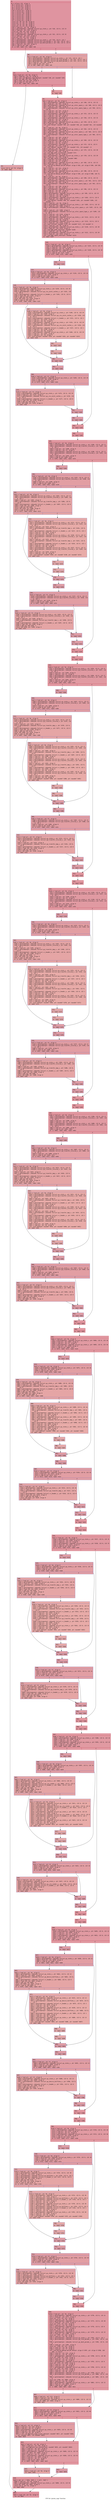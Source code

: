 digraph "CFG for 'gstate_copy' function" {
	label="CFG for 'gstate_copy' function";

	Node0x600000df8960 [shape=record,color="#b70d28ff", style=filled, fillcolor="#b70d2870" fontname="Courier",label="{4:\l|  %5 = alloca i32, align 4\l  %6 = alloca ptr, align 8\l  %7 = alloca ptr, align 8\l  %8 = alloca i32, align 4\l  %9 = alloca ptr, align 8\l  %10 = alloca ptr, align 8\l  %11 = alloca ptr, align 8\l  %12 = alloca i32, align 4\l  %13 = alloca ptr, align 8\l  %14 = alloca ptr, align 8\l  %15 = alloca ptr, align 8\l  %16 = alloca ptr, align 8\l  %17 = alloca ptr, align 8\l  store ptr %0, ptr %6, align 8\l  store ptr %1, ptr %7, align 8\l  store i32 %2, ptr %8, align 4\l  store ptr %3, ptr %9, align 8\l  %18 = load ptr, ptr %6, align 8\l  %19 = getelementptr inbounds %struct.gs_state_s, ptr %18, i32 0, i32 23\l  %20 = load ptr, ptr %19, align 8\l  store ptr %20, ptr %10, align 8\l  %21 = load ptr, ptr %6, align 8\l  %22 = getelementptr inbounds %struct.gs_state_s, ptr %21, i32 0, i32 32\l  %23 = load ptr, ptr %22, align 8\l  store ptr %23, ptr %11, align 8\l  %24 = load ptr, ptr %7, align 8\l  %25 = getelementptr inbounds %struct.gs_state_s, ptr %24, i32 0, i32 1\l  %26 = getelementptr inbounds %struct.gx_line_params_s, ptr %25, i32 0, i32 7\l  %27 = getelementptr inbounds %struct.gx_dash_params_s, ptr %26, i32 0, i32 0\l  %28 = load ptr, ptr %27, align 8\l  %29 = icmp ne ptr %28, null\l  br i1 %29, label %37, label %30\l|{<s0>T|<s1>F}}"];
	Node0x600000df8960:s0 -> Node0x600000df8a00[tooltip="4 -> 37\nProbability 62.50%" ];
	Node0x600000df8960:s1 -> Node0x600000df89b0[tooltip="4 -> 30\nProbability 37.50%" ];
	Node0x600000df89b0 [shape=record,color="#3d50c3ff", style=filled, fillcolor="#c32e3170" fontname="Courier",label="{30:\l|  %31 = load ptr, ptr %6, align 8\l  %32 = getelementptr inbounds %struct.gs_state_s, ptr %31, i32 0, i32 1\l  %33 = getelementptr inbounds %struct.gx_line_params_s, ptr %32, i32 0, i32 7\l  %34 = getelementptr inbounds %struct.gx_dash_params_s, ptr %33, i32 0, i32 0\l  %35 = load ptr, ptr %34, align 8\l  %36 = icmp ne ptr %35, null\l  br i1 %36, label %37, label %45\l|{<s0>T|<s1>F}}"];
	Node0x600000df89b0:s0 -> Node0x600000df8a00[tooltip="30 -> 37\nProbability 62.50%" ];
	Node0x600000df89b0:s1 -> Node0x600000df8af0[tooltip="30 -> 45\nProbability 37.50%" ];
	Node0x600000df8a00 [shape=record,color="#b70d28ff", style=filled, fillcolor="#b70d2870" fontname="Courier",label="{37:\l|  %38 = load ptr, ptr %6, align 8\l  %39 = load ptr, ptr %7, align 8\l  %40 = call i32 @gstate_copy_dash(ptr noundef %38, ptr noundef %39)\l  store i32 %40, ptr %12, align 4\l  %41 = load i32, ptr %12, align 4\l  %42 = icmp slt i32 %41, 0\l  br i1 %42, label %43, label %44\l|{<s0>T|<s1>F}}"];
	Node0x600000df8a00:s0 -> Node0x600000df8a50[tooltip="37 -> 43\nProbability 37.50%" ];
	Node0x600000df8a00:s1 -> Node0x600000df8aa0[tooltip="37 -> 44\nProbability 62.50%" ];
	Node0x600000df8a50 [shape=record,color="#3d50c3ff", style=filled, fillcolor="#c32e3170" fontname="Courier",label="{43:\l|  store i32 0, ptr %5, align 4\l  br label %842\l}"];
	Node0x600000df8a50 -> Node0x600000dfbc50[tooltip="43 -> 842\nProbability 100.00%" ];
	Node0x600000df8aa0 [shape=record,color="#b70d28ff", style=filled, fillcolor="#be242e70" fontname="Courier",label="{44:\l|  br label %45\l}"];
	Node0x600000df8aa0 -> Node0x600000df8af0[tooltip="44 -> 45\nProbability 100.00%" ];
	Node0x600000df8af0 [shape=record,color="#b70d28ff", style=filled, fillcolor="#bb1b2c70" fontname="Courier",label="{45:\l|  %46 = load ptr, ptr %6, align 8\l  %47 = getelementptr inbounds %struct.gs_state_s, ptr %46, i32 0, i32 32\l  %48 = load ptr, ptr %47, align 8\l  %49 = getelementptr inbounds %struct.gs_color_space_s, ptr %48, i32 0, i32 0\l  %50 = load ptr, ptr %49, align 8\l  %51 = getelementptr inbounds %struct.gs_color_space_type_s, ptr %50, i32 0,\l... i32 10\l  %52 = load ptr, ptr %51, align 8\l  %53 = load ptr, ptr %6, align 8\l  %54 = getelementptr inbounds %struct.gs_state_s, ptr %53, i32 0, i32 33\l  %55 = load ptr, ptr %54, align 8\l  %56 = load ptr, ptr %6, align 8\l  %57 = getelementptr inbounds %struct.gs_state_s, ptr %56, i32 0, i32 32\l  %58 = load ptr, ptr %57, align 8\l  %59 = load ptr, ptr %6, align 8\l  %60 = getelementptr inbounds %struct.gs_state_s, ptr %59, i32 0, i32 0\l  %61 = load ptr, ptr %60, align 8\l  call void %52(ptr noundef %55, ptr noundef %58, ptr noundef %61, i32 noundef\l... -1)\l  %62 = load ptr, ptr %6, align 8\l  %63 = getelementptr inbounds %struct.gs_state_s, ptr %62, i32 0, i32 32\l  %64 = load ptr, ptr %63, align 8\l  %65 = getelementptr inbounds %struct.gs_color_space_s, ptr %64, i32 0, i32 0\l  %66 = load ptr, ptr %65, align 8\l  %67 = getelementptr inbounds %struct.gs_color_space_type_s, ptr %66, i32 0,\l... i32 9\l  %68 = load ptr, ptr %67, align 8\l  %69 = load ptr, ptr %6, align 8\l  %70 = getelementptr inbounds %struct.gs_state_s, ptr %69, i32 0, i32 32\l  %71 = load ptr, ptr %70, align 8\l  %72 = load ptr, ptr %6, align 8\l  %73 = getelementptr inbounds %struct.gs_state_s, ptr %72, i32 0, i32 0\l  %74 = load ptr, ptr %73, align 8\l  call void %68(ptr noundef %71, ptr noundef %74, i32 noundef -1)\l  %75 = load ptr, ptr %6, align 8\l  %76 = getelementptr inbounds %struct.gs_state_s, ptr %75, i32 0, i32 28\l  %77 = load ptr, ptr %76, align 8\l  call void @gx_path_release(ptr noundef %77)\l  %78 = load ptr, ptr %6, align 8\l  %79 = getelementptr inbounds %struct.gs_state_s, ptr %78, i32 0, i32 29\l  %80 = load ptr, ptr %79, align 8\l  call void @gx_cpath_release(ptr noundef %80)\l  %81 = load ptr, ptr %10, align 8\l  %82 = load ptr, ptr %7, align 8\l  %83 = getelementptr inbounds %struct.gs_state_s, ptr %82, i32 0, i32 23\l  %84 = load ptr, ptr %83, align 8\l  call void @llvm.memcpy.p0.p0.i64(ptr align 8 %81, ptr align 8 %84, i64 528,\l... i1 false)\l  %85 = load ptr, ptr %11, align 8\l  %86 = load ptr, ptr %7, align 8\l  %87 = getelementptr inbounds %struct.gs_state_s, ptr %86, i32 0, i32 32\l  %88 = load ptr, ptr %87, align 8\l  call void @llvm.memcpy.p0.p0.i64(ptr align 8 %85, ptr align 8 %88, i64 72,\l... i1 false)\l  %89 = load ptr, ptr %6, align 8\l  %90 = getelementptr inbounds %struct.gs_state_s, ptr %89, i32 0, i32 32\l  %91 = load ptr, ptr %90, align 8\l  %92 = getelementptr inbounds %struct.gs_color_space_s, ptr %91, i32 0, i32 0\l  %93 = load ptr, ptr %92, align 8\l  %94 = getelementptr inbounds %struct.gs_color_space_type_s, ptr %93, i32 0,\l... i32 10\l  %95 = load ptr, ptr %94, align 8\l  %96 = load ptr, ptr %6, align 8\l  %97 = getelementptr inbounds %struct.gs_state_s, ptr %96, i32 0, i32 33\l  %98 = load ptr, ptr %97, align 8\l  %99 = load ptr, ptr %6, align 8\l  %100 = getelementptr inbounds %struct.gs_state_s, ptr %99, i32 0, i32 32\l  %101 = load ptr, ptr %100, align 8\l  %102 = load ptr, ptr %6, align 8\l  %103 = getelementptr inbounds %struct.gs_state_s, ptr %102, i32 0, i32 0\l  %104 = load ptr, ptr %103, align 8\l  call void %95(ptr noundef %98, ptr noundef %101, ptr noundef %104, i32\l... noundef 1)\l  %105 = load ptr, ptr %6, align 8\l  %106 = getelementptr inbounds %struct.gs_state_s, ptr %105, i32 0, i32 32\l  %107 = load ptr, ptr %106, align 8\l  %108 = getelementptr inbounds %struct.gs_color_space_s, ptr %107, i32 0, i32\l... 0\l  %109 = load ptr, ptr %108, align 8\l  %110 = getelementptr inbounds %struct.gs_color_space_type_s, ptr %109, i32\l... 0, i32 9\l  %111 = load ptr, ptr %110, align 8\l  %112 = load ptr, ptr %6, align 8\l  %113 = getelementptr inbounds %struct.gs_state_s, ptr %112, i32 0, i32 32\l  %114 = load ptr, ptr %113, align 8\l  %115 = load ptr, ptr %6, align 8\l  %116 = getelementptr inbounds %struct.gs_state_s, ptr %115, i32 0, i32 0\l  %117 = load ptr, ptr %116, align 8\l  call void %111(ptr noundef %114, ptr noundef %117, i32 noundef 1)\l  %118 = load ptr, ptr %6, align 8\l  %119 = getelementptr inbounds %struct.gs_state_s, ptr %118, i32 0, i32 28\l  %120 = load ptr, ptr %119, align 8\l  call void @gx_path_share(ptr noundef %120)\l  %121 = load ptr, ptr %6, align 8\l  %122 = getelementptr inbounds %struct.gs_state_s, ptr %121, i32 0, i32 29\l  %123 = load ptr, ptr %122, align 8\l  call void @gx_cpath_share(ptr noundef %123)\l  br label %124\l}"];
	Node0x600000df8af0 -> Node0x600000df8b40[tooltip="45 -> 124\nProbability 100.00%" ];
	Node0x600000df8b40 [shape=record,color="#b70d28ff", style=filled, fillcolor="#bb1b2c70" fontname="Courier",label="{124:\l|  %125 = load ptr, ptr %6, align 8\l  %126 = getelementptr inbounds %struct.gs_state_s, ptr %125, i32 0, i32 19\l  %127 = load ptr, ptr %126, align 8\l  %128 = load ptr, ptr %7, align 8\l  %129 = getelementptr inbounds %struct.gs_state_s, ptr %128, i32 0, i32 19\l  %130 = load ptr, ptr %129, align 8\l  %131 = icmp ne ptr %127, %130\l  br i1 %131, label %132, label %183\l|{<s0>T|<s1>F}}"];
	Node0x600000df8b40:s0 -> Node0x600000df8b90[tooltip="124 -> 132\nProbability 62.50%" ];
	Node0x600000df8b40:s1 -> Node0x600000df8f50[tooltip="124 -> 183\nProbability 37.50%" ];
	Node0x600000df8b90 [shape=record,color="#3d50c3ff", style=filled, fillcolor="#be242e70" fontname="Courier",label="{132:\l|  br label %133\l}"];
	Node0x600000df8b90 -> Node0x600000df8be0[tooltip="132 -> 133\nProbability 100.00%" ];
	Node0x600000df8be0 [shape=record,color="#3d50c3ff", style=filled, fillcolor="#be242e70" fontname="Courier",label="{133:\l|  %134 = load ptr, ptr %6, align 8\l  %135 = getelementptr inbounds %struct.gs_state_s, ptr %134, i32 0, i32 19\l  %136 = load ptr, ptr %135, align 8\l  %137 = icmp ne ptr %136, null\l  br i1 %137, label %138, label %166\l|{<s0>T|<s1>F}}"];
	Node0x600000df8be0:s0 -> Node0x600000df8c30[tooltip="133 -> 138\nProbability 62.50%" ];
	Node0x600000df8be0:s1 -> Node0x600000df8d70[tooltip="133 -> 166\nProbability 37.50%" ];
	Node0x600000df8c30 [shape=record,color="#3d50c3ff", style=filled, fillcolor="#c5333470" fontname="Courier",label="{138:\l|  %139 = load ptr, ptr %6, align 8\l  %140 = getelementptr inbounds %struct.gs_state_s, ptr %139, i32 0, i32 19\l  %141 = load ptr, ptr %140, align 8\l  %142 = getelementptr inbounds %struct.gx_cie_joint_caches_s, ptr %141, i32\l... 0, i32 0\l  %143 = getelementptr inbounds %struct.rc_header_s, ptr %142, i32 0, i32 0\l  %144 = load i64, ptr %143, align 8\l  %145 = add nsw i64 %144, -1\l  store i64 %145, ptr %143, align 8\l  %146 = icmp ne i64 %145, 0\l  br i1 %146, label %166, label %147\l|{<s0>T|<s1>F}}"];
	Node0x600000df8c30:s0 -> Node0x600000df8d70[tooltip="138 -> 166\nProbability 62.50%" ];
	Node0x600000df8c30:s1 -> Node0x600000df8c80[tooltip="138 -> 147\nProbability 37.50%" ];
	Node0x600000df8c80 [shape=record,color="#3d50c3ff", style=filled, fillcolor="#cc403a70" fontname="Courier",label="{147:\l|  %148 = load ptr, ptr %6, align 8\l  %149 = getelementptr inbounds %struct.gs_state_s, ptr %148, i32 0, i32 19\l  %150 = load ptr, ptr %149, align 8\l  %151 = getelementptr inbounds %struct.gx_cie_joint_caches_s, ptr %150, i32\l... 0, i32 0\l  %152 = getelementptr inbounds %struct.rc_header_s, ptr %151, i32 0, i32 2\l  %153 = load ptr, ptr %152, align 8\l  %154 = load ptr, ptr %6, align 8\l  %155 = getelementptr inbounds %struct.gs_state_s, ptr %154, i32 0, i32 19\l  %156 = load ptr, ptr %155, align 8\l  %157 = getelementptr inbounds %struct.gx_cie_joint_caches_s, ptr %156, i32\l... 0, i32 0\l  %158 = getelementptr inbounds %struct.rc_header_s, ptr %157, i32 0, i32 1\l  %159 = load ptr, ptr %158, align 8\l  %160 = load ptr, ptr %6, align 8\l  %161 = getelementptr inbounds %struct.gs_state_s, ptr %160, i32 0, i32 19\l  %162 = load ptr, ptr %161, align 8\l  %163 = load ptr, ptr %9, align 8\l  call void %153(ptr noundef %159, ptr noundef %162, ptr noundef %163)\l  br label %164\l}"];
	Node0x600000df8c80 -> Node0x600000df8cd0[tooltip="147 -> 164\nProbability 100.00%" ];
	Node0x600000df8cd0 [shape=record,color="#3d50c3ff", style=filled, fillcolor="#cc403a70" fontname="Courier",label="{164:\l|  br label %165\l}"];
	Node0x600000df8cd0 -> Node0x600000df8d20[tooltip="164 -> 165\nProbability 100.00%" ];
	Node0x600000df8d20 [shape=record,color="#3d50c3ff", style=filled, fillcolor="#cc403a70" fontname="Courier",label="{165:\l|  br label %166\l}"];
	Node0x600000df8d20 -> Node0x600000df8d70[tooltip="165 -> 166\nProbability 100.00%" ];
	Node0x600000df8d70 [shape=record,color="#3d50c3ff", style=filled, fillcolor="#be242e70" fontname="Courier",label="{166:\l|  br label %167\l}"];
	Node0x600000df8d70 -> Node0x600000df8dc0[tooltip="166 -> 167\nProbability 100.00%" ];
	Node0x600000df8dc0 [shape=record,color="#3d50c3ff", style=filled, fillcolor="#be242e70" fontname="Courier",label="{167:\l|  br label %168\l}"];
	Node0x600000df8dc0 -> Node0x600000df8e10[tooltip="167 -> 168\nProbability 100.00%" ];
	Node0x600000df8e10 [shape=record,color="#3d50c3ff", style=filled, fillcolor="#be242e70" fontname="Courier",label="{168:\l|  %169 = load ptr, ptr %7, align 8\l  %170 = getelementptr inbounds %struct.gs_state_s, ptr %169, i32 0, i32 19\l  %171 = load ptr, ptr %170, align 8\l  %172 = icmp ne ptr %171, null\l  br i1 %172, label %173, label %181\l|{<s0>T|<s1>F}}"];
	Node0x600000df8e10:s0 -> Node0x600000df8e60[tooltip="168 -> 173\nProbability 62.50%" ];
	Node0x600000df8e10:s1 -> Node0x600000df8eb0[tooltip="168 -> 181\nProbability 37.50%" ];
	Node0x600000df8e60 [shape=record,color="#3d50c3ff", style=filled, fillcolor="#c5333470" fontname="Courier",label="{173:\l|  %174 = load ptr, ptr %7, align 8\l  %175 = getelementptr inbounds %struct.gs_state_s, ptr %174, i32 0, i32 19\l  %176 = load ptr, ptr %175, align 8\l  %177 = getelementptr inbounds %struct.gx_cie_joint_caches_s, ptr %176, i32\l... 0, i32 0\l  %178 = getelementptr inbounds %struct.rc_header_s, ptr %177, i32 0, i32 0\l  %179 = load i64, ptr %178, align 8\l  %180 = add nsw i64 %179, 1\l  store i64 %180, ptr %178, align 8\l  br label %181\l}"];
	Node0x600000df8e60 -> Node0x600000df8eb0[tooltip="173 -> 181\nProbability 100.00%" ];
	Node0x600000df8eb0 [shape=record,color="#3d50c3ff", style=filled, fillcolor="#be242e70" fontname="Courier",label="{181:\l|  br label %182\l}"];
	Node0x600000df8eb0 -> Node0x600000df8f00[tooltip="181 -> 182\nProbability 100.00%" ];
	Node0x600000df8f00 [shape=record,color="#3d50c3ff", style=filled, fillcolor="#be242e70" fontname="Courier",label="{182:\l|  br label %183\l}"];
	Node0x600000df8f00 -> Node0x600000df8f50[tooltip="182 -> 183\nProbability 100.00%" ];
	Node0x600000df8f50 [shape=record,color="#b70d28ff", style=filled, fillcolor="#bb1b2c70" fontname="Courier",label="{183:\l|  br label %184\l}"];
	Node0x600000df8f50 -> Node0x600000df8fa0[tooltip="183 -> 184\nProbability 100.00%" ];
	Node0x600000df8fa0 [shape=record,color="#b70d28ff", style=filled, fillcolor="#bb1b2c70" fontname="Courier",label="{184:\l|  br label %185\l}"];
	Node0x600000df8fa0 -> Node0x600000df8ff0[tooltip="184 -> 185\nProbability 100.00%" ];
	Node0x600000df8ff0 [shape=record,color="#b70d28ff", style=filled, fillcolor="#bb1b2c70" fontname="Courier",label="{185:\l|  %186 = load ptr, ptr %6, align 8\l  %187 = getelementptr inbounds %struct.gs_state_s, ptr %186, i32 0, i32 17\l  %188 = getelementptr inbounds %struct.gx_transfer_colored_s, ptr %187, i32\l... 0, i32 3\l  %189 = load ptr, ptr %188, align 8\l  %190 = load ptr, ptr %7, align 8\l  %191 = getelementptr inbounds %struct.gs_state_s, ptr %190, i32 0, i32 17\l  %192 = getelementptr inbounds %struct.gx_transfer_colored_s, ptr %191, i32\l... 0, i32 3\l  %193 = load ptr, ptr %192, align 8\l  %194 = icmp ne ptr %189, %193\l  br i1 %194, label %195, label %253\l|{<s0>T|<s1>F}}"];
	Node0x600000df8ff0:s0 -> Node0x600000df9040[tooltip="185 -> 195\nProbability 62.50%" ];
	Node0x600000df8ff0:s1 -> Node0x600000df9400[tooltip="185 -> 253\nProbability 37.50%" ];
	Node0x600000df9040 [shape=record,color="#3d50c3ff", style=filled, fillcolor="#be242e70" fontname="Courier",label="{195:\l|  br label %196\l}"];
	Node0x600000df9040 -> Node0x600000df9090[tooltip="195 -> 196\nProbability 100.00%" ];
	Node0x600000df9090 [shape=record,color="#3d50c3ff", style=filled, fillcolor="#be242e70" fontname="Courier",label="{196:\l|  %197 = load ptr, ptr %6, align 8\l  %198 = getelementptr inbounds %struct.gs_state_s, ptr %197, i32 0, i32 17\l  %199 = getelementptr inbounds %struct.gx_transfer_colored_s, ptr %198, i32\l... 0, i32 3\l  %200 = load ptr, ptr %199, align 8\l  %201 = icmp ne ptr %200, null\l  br i1 %201, label %202, label %234\l|{<s0>T|<s1>F}}"];
	Node0x600000df9090:s0 -> Node0x600000df90e0[tooltip="196 -> 202\nProbability 62.50%" ];
	Node0x600000df9090:s1 -> Node0x600000df9220[tooltip="196 -> 234\nProbability 37.50%" ];
	Node0x600000df90e0 [shape=record,color="#3d50c3ff", style=filled, fillcolor="#c5333470" fontname="Courier",label="{202:\l|  %203 = load ptr, ptr %6, align 8\l  %204 = getelementptr inbounds %struct.gs_state_s, ptr %203, i32 0, i32 17\l  %205 = getelementptr inbounds %struct.gx_transfer_colored_s, ptr %204, i32\l... 0, i32 3\l  %206 = load ptr, ptr %205, align 8\l  %207 = getelementptr inbounds %struct.gx_transfer_map_s, ptr %206, i32 0,\l... i32 0\l  %208 = getelementptr inbounds %struct.rc_header_s, ptr %207, i32 0, i32 0\l  %209 = load i64, ptr %208, align 8\l  %210 = add nsw i64 %209, -1\l  store i64 %210, ptr %208, align 8\l  %211 = icmp ne i64 %210, 0\l  br i1 %211, label %234, label %212\l|{<s0>T|<s1>F}}"];
	Node0x600000df90e0:s0 -> Node0x600000df9220[tooltip="202 -> 234\nProbability 62.50%" ];
	Node0x600000df90e0:s1 -> Node0x600000df9130[tooltip="202 -> 212\nProbability 37.50%" ];
	Node0x600000df9130 [shape=record,color="#3d50c3ff", style=filled, fillcolor="#cc403a70" fontname="Courier",label="{212:\l|  %213 = load ptr, ptr %6, align 8\l  %214 = getelementptr inbounds %struct.gs_state_s, ptr %213, i32 0, i32 17\l  %215 = getelementptr inbounds %struct.gx_transfer_colored_s, ptr %214, i32\l... 0, i32 3\l  %216 = load ptr, ptr %215, align 8\l  %217 = getelementptr inbounds %struct.gx_transfer_map_s, ptr %216, i32 0,\l... i32 0\l  %218 = getelementptr inbounds %struct.rc_header_s, ptr %217, i32 0, i32 2\l  %219 = load ptr, ptr %218, align 8\l  %220 = load ptr, ptr %6, align 8\l  %221 = getelementptr inbounds %struct.gs_state_s, ptr %220, i32 0, i32 17\l  %222 = getelementptr inbounds %struct.gx_transfer_colored_s, ptr %221, i32\l... 0, i32 3\l  %223 = load ptr, ptr %222, align 8\l  %224 = getelementptr inbounds %struct.gx_transfer_map_s, ptr %223, i32 0,\l... i32 0\l  %225 = getelementptr inbounds %struct.rc_header_s, ptr %224, i32 0, i32 1\l  %226 = load ptr, ptr %225, align 8\l  %227 = load ptr, ptr %6, align 8\l  %228 = getelementptr inbounds %struct.gs_state_s, ptr %227, i32 0, i32 17\l  %229 = getelementptr inbounds %struct.gx_transfer_colored_s, ptr %228, i32\l... 0, i32 3\l  %230 = load ptr, ptr %229, align 8\l  %231 = load ptr, ptr %9, align 8\l  call void %219(ptr noundef %226, ptr noundef %230, ptr noundef %231)\l  br label %232\l}"];
	Node0x600000df9130 -> Node0x600000df9180[tooltip="212 -> 232\nProbability 100.00%" ];
	Node0x600000df9180 [shape=record,color="#3d50c3ff", style=filled, fillcolor="#cc403a70" fontname="Courier",label="{232:\l|  br label %233\l}"];
	Node0x600000df9180 -> Node0x600000df91d0[tooltip="232 -> 233\nProbability 100.00%" ];
	Node0x600000df91d0 [shape=record,color="#3d50c3ff", style=filled, fillcolor="#cc403a70" fontname="Courier",label="{233:\l|  br label %234\l}"];
	Node0x600000df91d0 -> Node0x600000df9220[tooltip="233 -> 234\nProbability 100.00%" ];
	Node0x600000df9220 [shape=record,color="#3d50c3ff", style=filled, fillcolor="#be242e70" fontname="Courier",label="{234:\l|  br label %235\l}"];
	Node0x600000df9220 -> Node0x600000df9270[tooltip="234 -> 235\nProbability 100.00%" ];
	Node0x600000df9270 [shape=record,color="#3d50c3ff", style=filled, fillcolor="#be242e70" fontname="Courier",label="{235:\l|  br label %236\l}"];
	Node0x600000df9270 -> Node0x600000df92c0[tooltip="235 -> 236\nProbability 100.00%" ];
	Node0x600000df92c0 [shape=record,color="#3d50c3ff", style=filled, fillcolor="#be242e70" fontname="Courier",label="{236:\l|  %237 = load ptr, ptr %7, align 8\l  %238 = getelementptr inbounds %struct.gs_state_s, ptr %237, i32 0, i32 17\l  %239 = getelementptr inbounds %struct.gx_transfer_colored_s, ptr %238, i32\l... 0, i32 3\l  %240 = load ptr, ptr %239, align 8\l  %241 = icmp ne ptr %240, null\l  br i1 %241, label %242, label %251\l|{<s0>T|<s1>F}}"];
	Node0x600000df92c0:s0 -> Node0x600000df9310[tooltip="236 -> 242\nProbability 62.50%" ];
	Node0x600000df92c0:s1 -> Node0x600000df9360[tooltip="236 -> 251\nProbability 37.50%" ];
	Node0x600000df9310 [shape=record,color="#3d50c3ff", style=filled, fillcolor="#c5333470" fontname="Courier",label="{242:\l|  %243 = load ptr, ptr %7, align 8\l  %244 = getelementptr inbounds %struct.gs_state_s, ptr %243, i32 0, i32 17\l  %245 = getelementptr inbounds %struct.gx_transfer_colored_s, ptr %244, i32\l... 0, i32 3\l  %246 = load ptr, ptr %245, align 8\l  %247 = getelementptr inbounds %struct.gx_transfer_map_s, ptr %246, i32 0,\l... i32 0\l  %248 = getelementptr inbounds %struct.rc_header_s, ptr %247, i32 0, i32 0\l  %249 = load i64, ptr %248, align 8\l  %250 = add nsw i64 %249, 1\l  store i64 %250, ptr %248, align 8\l  br label %251\l}"];
	Node0x600000df9310 -> Node0x600000df9360[tooltip="242 -> 251\nProbability 100.00%" ];
	Node0x600000df9360 [shape=record,color="#3d50c3ff", style=filled, fillcolor="#be242e70" fontname="Courier",label="{251:\l|  br label %252\l}"];
	Node0x600000df9360 -> Node0x600000df93b0[tooltip="251 -> 252\nProbability 100.00%" ];
	Node0x600000df93b0 [shape=record,color="#3d50c3ff", style=filled, fillcolor="#be242e70" fontname="Courier",label="{252:\l|  br label %253\l}"];
	Node0x600000df93b0 -> Node0x600000df9400[tooltip="252 -> 253\nProbability 100.00%" ];
	Node0x600000df9400 [shape=record,color="#b70d28ff", style=filled, fillcolor="#bb1b2c70" fontname="Courier",label="{253:\l|  br label %254\l}"];
	Node0x600000df9400 -> Node0x600000df9450[tooltip="253 -> 254\nProbability 100.00%" ];
	Node0x600000df9450 [shape=record,color="#b70d28ff", style=filled, fillcolor="#bb1b2c70" fontname="Courier",label="{254:\l|  br label %255\l}"];
	Node0x600000df9450 -> Node0x600000df94a0[tooltip="254 -> 255\nProbability 100.00%" ];
	Node0x600000df94a0 [shape=record,color="#b70d28ff", style=filled, fillcolor="#bb1b2c70" fontname="Courier",label="{255:\l|  %256 = load ptr, ptr %6, align 8\l  %257 = getelementptr inbounds %struct.gs_state_s, ptr %256, i32 0, i32 17\l  %258 = getelementptr inbounds %struct.gx_transfer_colored_s, ptr %257, i32\l... 0, i32 2\l  %259 = load ptr, ptr %258, align 8\l  %260 = load ptr, ptr %7, align 8\l  %261 = getelementptr inbounds %struct.gs_state_s, ptr %260, i32 0, i32 17\l  %262 = getelementptr inbounds %struct.gx_transfer_colored_s, ptr %261, i32\l... 0, i32 2\l  %263 = load ptr, ptr %262, align 8\l  %264 = icmp ne ptr %259, %263\l  br i1 %264, label %265, label %323\l|{<s0>T|<s1>F}}"];
	Node0x600000df94a0:s0 -> Node0x600000df94f0[tooltip="255 -> 265\nProbability 62.50%" ];
	Node0x600000df94a0:s1 -> Node0x600000df98b0[tooltip="255 -> 323\nProbability 37.50%" ];
	Node0x600000df94f0 [shape=record,color="#3d50c3ff", style=filled, fillcolor="#be242e70" fontname="Courier",label="{265:\l|  br label %266\l}"];
	Node0x600000df94f0 -> Node0x600000df9540[tooltip="265 -> 266\nProbability 100.00%" ];
	Node0x600000df9540 [shape=record,color="#3d50c3ff", style=filled, fillcolor="#be242e70" fontname="Courier",label="{266:\l|  %267 = load ptr, ptr %6, align 8\l  %268 = getelementptr inbounds %struct.gs_state_s, ptr %267, i32 0, i32 17\l  %269 = getelementptr inbounds %struct.gx_transfer_colored_s, ptr %268, i32\l... 0, i32 2\l  %270 = load ptr, ptr %269, align 8\l  %271 = icmp ne ptr %270, null\l  br i1 %271, label %272, label %304\l|{<s0>T|<s1>F}}"];
	Node0x600000df9540:s0 -> Node0x600000df9590[tooltip="266 -> 272\nProbability 62.50%" ];
	Node0x600000df9540:s1 -> Node0x600000df96d0[tooltip="266 -> 304\nProbability 37.50%" ];
	Node0x600000df9590 [shape=record,color="#3d50c3ff", style=filled, fillcolor="#c5333470" fontname="Courier",label="{272:\l|  %273 = load ptr, ptr %6, align 8\l  %274 = getelementptr inbounds %struct.gs_state_s, ptr %273, i32 0, i32 17\l  %275 = getelementptr inbounds %struct.gx_transfer_colored_s, ptr %274, i32\l... 0, i32 2\l  %276 = load ptr, ptr %275, align 8\l  %277 = getelementptr inbounds %struct.gx_transfer_map_s, ptr %276, i32 0,\l... i32 0\l  %278 = getelementptr inbounds %struct.rc_header_s, ptr %277, i32 0, i32 0\l  %279 = load i64, ptr %278, align 8\l  %280 = add nsw i64 %279, -1\l  store i64 %280, ptr %278, align 8\l  %281 = icmp ne i64 %280, 0\l  br i1 %281, label %304, label %282\l|{<s0>T|<s1>F}}"];
	Node0x600000df9590:s0 -> Node0x600000df96d0[tooltip="272 -> 304\nProbability 62.50%" ];
	Node0x600000df9590:s1 -> Node0x600000df95e0[tooltip="272 -> 282\nProbability 37.50%" ];
	Node0x600000df95e0 [shape=record,color="#3d50c3ff", style=filled, fillcolor="#cc403a70" fontname="Courier",label="{282:\l|  %283 = load ptr, ptr %6, align 8\l  %284 = getelementptr inbounds %struct.gs_state_s, ptr %283, i32 0, i32 17\l  %285 = getelementptr inbounds %struct.gx_transfer_colored_s, ptr %284, i32\l... 0, i32 2\l  %286 = load ptr, ptr %285, align 8\l  %287 = getelementptr inbounds %struct.gx_transfer_map_s, ptr %286, i32 0,\l... i32 0\l  %288 = getelementptr inbounds %struct.rc_header_s, ptr %287, i32 0, i32 2\l  %289 = load ptr, ptr %288, align 8\l  %290 = load ptr, ptr %6, align 8\l  %291 = getelementptr inbounds %struct.gs_state_s, ptr %290, i32 0, i32 17\l  %292 = getelementptr inbounds %struct.gx_transfer_colored_s, ptr %291, i32\l... 0, i32 2\l  %293 = load ptr, ptr %292, align 8\l  %294 = getelementptr inbounds %struct.gx_transfer_map_s, ptr %293, i32 0,\l... i32 0\l  %295 = getelementptr inbounds %struct.rc_header_s, ptr %294, i32 0, i32 1\l  %296 = load ptr, ptr %295, align 8\l  %297 = load ptr, ptr %6, align 8\l  %298 = getelementptr inbounds %struct.gs_state_s, ptr %297, i32 0, i32 17\l  %299 = getelementptr inbounds %struct.gx_transfer_colored_s, ptr %298, i32\l... 0, i32 2\l  %300 = load ptr, ptr %299, align 8\l  %301 = load ptr, ptr %9, align 8\l  call void %289(ptr noundef %296, ptr noundef %300, ptr noundef %301)\l  br label %302\l}"];
	Node0x600000df95e0 -> Node0x600000df9630[tooltip="282 -> 302\nProbability 100.00%" ];
	Node0x600000df9630 [shape=record,color="#3d50c3ff", style=filled, fillcolor="#cc403a70" fontname="Courier",label="{302:\l|  br label %303\l}"];
	Node0x600000df9630 -> Node0x600000df9680[tooltip="302 -> 303\nProbability 100.00%" ];
	Node0x600000df9680 [shape=record,color="#3d50c3ff", style=filled, fillcolor="#cc403a70" fontname="Courier",label="{303:\l|  br label %304\l}"];
	Node0x600000df9680 -> Node0x600000df96d0[tooltip="303 -> 304\nProbability 100.00%" ];
	Node0x600000df96d0 [shape=record,color="#3d50c3ff", style=filled, fillcolor="#be242e70" fontname="Courier",label="{304:\l|  br label %305\l}"];
	Node0x600000df96d0 -> Node0x600000df9720[tooltip="304 -> 305\nProbability 100.00%" ];
	Node0x600000df9720 [shape=record,color="#3d50c3ff", style=filled, fillcolor="#be242e70" fontname="Courier",label="{305:\l|  br label %306\l}"];
	Node0x600000df9720 -> Node0x600000df9770[tooltip="305 -> 306\nProbability 100.00%" ];
	Node0x600000df9770 [shape=record,color="#3d50c3ff", style=filled, fillcolor="#be242e70" fontname="Courier",label="{306:\l|  %307 = load ptr, ptr %7, align 8\l  %308 = getelementptr inbounds %struct.gs_state_s, ptr %307, i32 0, i32 17\l  %309 = getelementptr inbounds %struct.gx_transfer_colored_s, ptr %308, i32\l... 0, i32 2\l  %310 = load ptr, ptr %309, align 8\l  %311 = icmp ne ptr %310, null\l  br i1 %311, label %312, label %321\l|{<s0>T|<s1>F}}"];
	Node0x600000df9770:s0 -> Node0x600000df97c0[tooltip="306 -> 312\nProbability 62.50%" ];
	Node0x600000df9770:s1 -> Node0x600000df9810[tooltip="306 -> 321\nProbability 37.50%" ];
	Node0x600000df97c0 [shape=record,color="#3d50c3ff", style=filled, fillcolor="#c5333470" fontname="Courier",label="{312:\l|  %313 = load ptr, ptr %7, align 8\l  %314 = getelementptr inbounds %struct.gs_state_s, ptr %313, i32 0, i32 17\l  %315 = getelementptr inbounds %struct.gx_transfer_colored_s, ptr %314, i32\l... 0, i32 2\l  %316 = load ptr, ptr %315, align 8\l  %317 = getelementptr inbounds %struct.gx_transfer_map_s, ptr %316, i32 0,\l... i32 0\l  %318 = getelementptr inbounds %struct.rc_header_s, ptr %317, i32 0, i32 0\l  %319 = load i64, ptr %318, align 8\l  %320 = add nsw i64 %319, 1\l  store i64 %320, ptr %318, align 8\l  br label %321\l}"];
	Node0x600000df97c0 -> Node0x600000df9810[tooltip="312 -> 321\nProbability 100.00%" ];
	Node0x600000df9810 [shape=record,color="#3d50c3ff", style=filled, fillcolor="#be242e70" fontname="Courier",label="{321:\l|  br label %322\l}"];
	Node0x600000df9810 -> Node0x600000df9860[tooltip="321 -> 322\nProbability 100.00%" ];
	Node0x600000df9860 [shape=record,color="#3d50c3ff", style=filled, fillcolor="#be242e70" fontname="Courier",label="{322:\l|  br label %323\l}"];
	Node0x600000df9860 -> Node0x600000df98b0[tooltip="322 -> 323\nProbability 100.00%" ];
	Node0x600000df98b0 [shape=record,color="#b70d28ff", style=filled, fillcolor="#bb1b2c70" fontname="Courier",label="{323:\l|  br label %324\l}"];
	Node0x600000df98b0 -> Node0x600000df9900[tooltip="323 -> 324\nProbability 100.00%" ];
	Node0x600000df9900 [shape=record,color="#b70d28ff", style=filled, fillcolor="#bb1b2c70" fontname="Courier",label="{324:\l|  br label %325\l}"];
	Node0x600000df9900 -> Node0x600000df9950[tooltip="324 -> 325\nProbability 100.00%" ];
	Node0x600000df9950 [shape=record,color="#b70d28ff", style=filled, fillcolor="#bb1b2c70" fontname="Courier",label="{325:\l|  %326 = load ptr, ptr %6, align 8\l  %327 = getelementptr inbounds %struct.gs_state_s, ptr %326, i32 0, i32 17\l  %328 = getelementptr inbounds %struct.gx_transfer_colored_s, ptr %327, i32\l... 0, i32 1\l  %329 = load ptr, ptr %328, align 8\l  %330 = load ptr, ptr %7, align 8\l  %331 = getelementptr inbounds %struct.gs_state_s, ptr %330, i32 0, i32 17\l  %332 = getelementptr inbounds %struct.gx_transfer_colored_s, ptr %331, i32\l... 0, i32 1\l  %333 = load ptr, ptr %332, align 8\l  %334 = icmp ne ptr %329, %333\l  br i1 %334, label %335, label %393\l|{<s0>T|<s1>F}}"];
	Node0x600000df9950:s0 -> Node0x600000df99a0[tooltip="325 -> 335\nProbability 62.50%" ];
	Node0x600000df9950:s1 -> Node0x600000df9d60[tooltip="325 -> 393\nProbability 37.50%" ];
	Node0x600000df99a0 [shape=record,color="#3d50c3ff", style=filled, fillcolor="#be242e70" fontname="Courier",label="{335:\l|  br label %336\l}"];
	Node0x600000df99a0 -> Node0x600000df99f0[tooltip="335 -> 336\nProbability 100.00%" ];
	Node0x600000df99f0 [shape=record,color="#3d50c3ff", style=filled, fillcolor="#be242e70" fontname="Courier",label="{336:\l|  %337 = load ptr, ptr %6, align 8\l  %338 = getelementptr inbounds %struct.gs_state_s, ptr %337, i32 0, i32 17\l  %339 = getelementptr inbounds %struct.gx_transfer_colored_s, ptr %338, i32\l... 0, i32 1\l  %340 = load ptr, ptr %339, align 8\l  %341 = icmp ne ptr %340, null\l  br i1 %341, label %342, label %374\l|{<s0>T|<s1>F}}"];
	Node0x600000df99f0:s0 -> Node0x600000df9a40[tooltip="336 -> 342\nProbability 62.50%" ];
	Node0x600000df99f0:s1 -> Node0x600000df9b80[tooltip="336 -> 374\nProbability 37.50%" ];
	Node0x600000df9a40 [shape=record,color="#3d50c3ff", style=filled, fillcolor="#c5333470" fontname="Courier",label="{342:\l|  %343 = load ptr, ptr %6, align 8\l  %344 = getelementptr inbounds %struct.gs_state_s, ptr %343, i32 0, i32 17\l  %345 = getelementptr inbounds %struct.gx_transfer_colored_s, ptr %344, i32\l... 0, i32 1\l  %346 = load ptr, ptr %345, align 8\l  %347 = getelementptr inbounds %struct.gx_transfer_map_s, ptr %346, i32 0,\l... i32 0\l  %348 = getelementptr inbounds %struct.rc_header_s, ptr %347, i32 0, i32 0\l  %349 = load i64, ptr %348, align 8\l  %350 = add nsw i64 %349, -1\l  store i64 %350, ptr %348, align 8\l  %351 = icmp ne i64 %350, 0\l  br i1 %351, label %374, label %352\l|{<s0>T|<s1>F}}"];
	Node0x600000df9a40:s0 -> Node0x600000df9b80[tooltip="342 -> 374\nProbability 62.50%" ];
	Node0x600000df9a40:s1 -> Node0x600000df9a90[tooltip="342 -> 352\nProbability 37.50%" ];
	Node0x600000df9a90 [shape=record,color="#3d50c3ff", style=filled, fillcolor="#cc403a70" fontname="Courier",label="{352:\l|  %353 = load ptr, ptr %6, align 8\l  %354 = getelementptr inbounds %struct.gs_state_s, ptr %353, i32 0, i32 17\l  %355 = getelementptr inbounds %struct.gx_transfer_colored_s, ptr %354, i32\l... 0, i32 1\l  %356 = load ptr, ptr %355, align 8\l  %357 = getelementptr inbounds %struct.gx_transfer_map_s, ptr %356, i32 0,\l... i32 0\l  %358 = getelementptr inbounds %struct.rc_header_s, ptr %357, i32 0, i32 2\l  %359 = load ptr, ptr %358, align 8\l  %360 = load ptr, ptr %6, align 8\l  %361 = getelementptr inbounds %struct.gs_state_s, ptr %360, i32 0, i32 17\l  %362 = getelementptr inbounds %struct.gx_transfer_colored_s, ptr %361, i32\l... 0, i32 1\l  %363 = load ptr, ptr %362, align 8\l  %364 = getelementptr inbounds %struct.gx_transfer_map_s, ptr %363, i32 0,\l... i32 0\l  %365 = getelementptr inbounds %struct.rc_header_s, ptr %364, i32 0, i32 1\l  %366 = load ptr, ptr %365, align 8\l  %367 = load ptr, ptr %6, align 8\l  %368 = getelementptr inbounds %struct.gs_state_s, ptr %367, i32 0, i32 17\l  %369 = getelementptr inbounds %struct.gx_transfer_colored_s, ptr %368, i32\l... 0, i32 1\l  %370 = load ptr, ptr %369, align 8\l  %371 = load ptr, ptr %9, align 8\l  call void %359(ptr noundef %366, ptr noundef %370, ptr noundef %371)\l  br label %372\l}"];
	Node0x600000df9a90 -> Node0x600000df9ae0[tooltip="352 -> 372\nProbability 100.00%" ];
	Node0x600000df9ae0 [shape=record,color="#3d50c3ff", style=filled, fillcolor="#cc403a70" fontname="Courier",label="{372:\l|  br label %373\l}"];
	Node0x600000df9ae0 -> Node0x600000df9b30[tooltip="372 -> 373\nProbability 100.00%" ];
	Node0x600000df9b30 [shape=record,color="#3d50c3ff", style=filled, fillcolor="#cc403a70" fontname="Courier",label="{373:\l|  br label %374\l}"];
	Node0x600000df9b30 -> Node0x600000df9b80[tooltip="373 -> 374\nProbability 100.00%" ];
	Node0x600000df9b80 [shape=record,color="#3d50c3ff", style=filled, fillcolor="#be242e70" fontname="Courier",label="{374:\l|  br label %375\l}"];
	Node0x600000df9b80 -> Node0x600000df9bd0[tooltip="374 -> 375\nProbability 100.00%" ];
	Node0x600000df9bd0 [shape=record,color="#3d50c3ff", style=filled, fillcolor="#be242e70" fontname="Courier",label="{375:\l|  br label %376\l}"];
	Node0x600000df9bd0 -> Node0x600000df9c20[tooltip="375 -> 376\nProbability 100.00%" ];
	Node0x600000df9c20 [shape=record,color="#3d50c3ff", style=filled, fillcolor="#be242e70" fontname="Courier",label="{376:\l|  %377 = load ptr, ptr %7, align 8\l  %378 = getelementptr inbounds %struct.gs_state_s, ptr %377, i32 0, i32 17\l  %379 = getelementptr inbounds %struct.gx_transfer_colored_s, ptr %378, i32\l... 0, i32 1\l  %380 = load ptr, ptr %379, align 8\l  %381 = icmp ne ptr %380, null\l  br i1 %381, label %382, label %391\l|{<s0>T|<s1>F}}"];
	Node0x600000df9c20:s0 -> Node0x600000df9c70[tooltip="376 -> 382\nProbability 62.50%" ];
	Node0x600000df9c20:s1 -> Node0x600000df9cc0[tooltip="376 -> 391\nProbability 37.50%" ];
	Node0x600000df9c70 [shape=record,color="#3d50c3ff", style=filled, fillcolor="#c5333470" fontname="Courier",label="{382:\l|  %383 = load ptr, ptr %7, align 8\l  %384 = getelementptr inbounds %struct.gs_state_s, ptr %383, i32 0, i32 17\l  %385 = getelementptr inbounds %struct.gx_transfer_colored_s, ptr %384, i32\l... 0, i32 1\l  %386 = load ptr, ptr %385, align 8\l  %387 = getelementptr inbounds %struct.gx_transfer_map_s, ptr %386, i32 0,\l... i32 0\l  %388 = getelementptr inbounds %struct.rc_header_s, ptr %387, i32 0, i32 0\l  %389 = load i64, ptr %388, align 8\l  %390 = add nsw i64 %389, 1\l  store i64 %390, ptr %388, align 8\l  br label %391\l}"];
	Node0x600000df9c70 -> Node0x600000df9cc0[tooltip="382 -> 391\nProbability 100.00%" ];
	Node0x600000df9cc0 [shape=record,color="#3d50c3ff", style=filled, fillcolor="#be242e70" fontname="Courier",label="{391:\l|  br label %392\l}"];
	Node0x600000df9cc0 -> Node0x600000df9d10[tooltip="391 -> 392\nProbability 100.00%" ];
	Node0x600000df9d10 [shape=record,color="#3d50c3ff", style=filled, fillcolor="#be242e70" fontname="Courier",label="{392:\l|  br label %393\l}"];
	Node0x600000df9d10 -> Node0x600000df9d60[tooltip="392 -> 393\nProbability 100.00%" ];
	Node0x600000df9d60 [shape=record,color="#b70d28ff", style=filled, fillcolor="#bb1b2c70" fontname="Courier",label="{393:\l|  br label %394\l}"];
	Node0x600000df9d60 -> Node0x600000df9db0[tooltip="393 -> 394\nProbability 100.00%" ];
	Node0x600000df9db0 [shape=record,color="#b70d28ff", style=filled, fillcolor="#bb1b2c70" fontname="Courier",label="{394:\l|  br label %395\l}"];
	Node0x600000df9db0 -> Node0x600000df9e00[tooltip="394 -> 395\nProbability 100.00%" ];
	Node0x600000df9e00 [shape=record,color="#b70d28ff", style=filled, fillcolor="#bb1b2c70" fontname="Courier",label="{395:\l|  %396 = load ptr, ptr %6, align 8\l  %397 = getelementptr inbounds %struct.gs_state_s, ptr %396, i32 0, i32 17\l  %398 = getelementptr inbounds %struct.gx_transfer_colored_s, ptr %397, i32\l... 0, i32 0\l  %399 = load ptr, ptr %398, align 8\l  %400 = load ptr, ptr %7, align 8\l  %401 = getelementptr inbounds %struct.gs_state_s, ptr %400, i32 0, i32 17\l  %402 = getelementptr inbounds %struct.gx_transfer_colored_s, ptr %401, i32\l... 0, i32 0\l  %403 = load ptr, ptr %402, align 8\l  %404 = icmp ne ptr %399, %403\l  br i1 %404, label %405, label %463\l|{<s0>T|<s1>F}}"];
	Node0x600000df9e00:s0 -> Node0x600000df9e50[tooltip="395 -> 405\nProbability 62.50%" ];
	Node0x600000df9e00:s1 -> Node0x600000dfa210[tooltip="395 -> 463\nProbability 37.50%" ];
	Node0x600000df9e50 [shape=record,color="#3d50c3ff", style=filled, fillcolor="#be242e70" fontname="Courier",label="{405:\l|  br label %406\l}"];
	Node0x600000df9e50 -> Node0x600000df9ea0[tooltip="405 -> 406\nProbability 100.00%" ];
	Node0x600000df9ea0 [shape=record,color="#3d50c3ff", style=filled, fillcolor="#be242e70" fontname="Courier",label="{406:\l|  %407 = load ptr, ptr %6, align 8\l  %408 = getelementptr inbounds %struct.gs_state_s, ptr %407, i32 0, i32 17\l  %409 = getelementptr inbounds %struct.gx_transfer_colored_s, ptr %408, i32\l... 0, i32 0\l  %410 = load ptr, ptr %409, align 8\l  %411 = icmp ne ptr %410, null\l  br i1 %411, label %412, label %444\l|{<s0>T|<s1>F}}"];
	Node0x600000df9ea0:s0 -> Node0x600000df9ef0[tooltip="406 -> 412\nProbability 62.50%" ];
	Node0x600000df9ea0:s1 -> Node0x600000dfa030[tooltip="406 -> 444\nProbability 37.50%" ];
	Node0x600000df9ef0 [shape=record,color="#3d50c3ff", style=filled, fillcolor="#c5333470" fontname="Courier",label="{412:\l|  %413 = load ptr, ptr %6, align 8\l  %414 = getelementptr inbounds %struct.gs_state_s, ptr %413, i32 0, i32 17\l  %415 = getelementptr inbounds %struct.gx_transfer_colored_s, ptr %414, i32\l... 0, i32 0\l  %416 = load ptr, ptr %415, align 8\l  %417 = getelementptr inbounds %struct.gx_transfer_map_s, ptr %416, i32 0,\l... i32 0\l  %418 = getelementptr inbounds %struct.rc_header_s, ptr %417, i32 0, i32 0\l  %419 = load i64, ptr %418, align 8\l  %420 = add nsw i64 %419, -1\l  store i64 %420, ptr %418, align 8\l  %421 = icmp ne i64 %420, 0\l  br i1 %421, label %444, label %422\l|{<s0>T|<s1>F}}"];
	Node0x600000df9ef0:s0 -> Node0x600000dfa030[tooltip="412 -> 444\nProbability 62.50%" ];
	Node0x600000df9ef0:s1 -> Node0x600000df9f40[tooltip="412 -> 422\nProbability 37.50%" ];
	Node0x600000df9f40 [shape=record,color="#3d50c3ff", style=filled, fillcolor="#cc403a70" fontname="Courier",label="{422:\l|  %423 = load ptr, ptr %6, align 8\l  %424 = getelementptr inbounds %struct.gs_state_s, ptr %423, i32 0, i32 17\l  %425 = getelementptr inbounds %struct.gx_transfer_colored_s, ptr %424, i32\l... 0, i32 0\l  %426 = load ptr, ptr %425, align 8\l  %427 = getelementptr inbounds %struct.gx_transfer_map_s, ptr %426, i32 0,\l... i32 0\l  %428 = getelementptr inbounds %struct.rc_header_s, ptr %427, i32 0, i32 2\l  %429 = load ptr, ptr %428, align 8\l  %430 = load ptr, ptr %6, align 8\l  %431 = getelementptr inbounds %struct.gs_state_s, ptr %430, i32 0, i32 17\l  %432 = getelementptr inbounds %struct.gx_transfer_colored_s, ptr %431, i32\l... 0, i32 0\l  %433 = load ptr, ptr %432, align 8\l  %434 = getelementptr inbounds %struct.gx_transfer_map_s, ptr %433, i32 0,\l... i32 0\l  %435 = getelementptr inbounds %struct.rc_header_s, ptr %434, i32 0, i32 1\l  %436 = load ptr, ptr %435, align 8\l  %437 = load ptr, ptr %6, align 8\l  %438 = getelementptr inbounds %struct.gs_state_s, ptr %437, i32 0, i32 17\l  %439 = getelementptr inbounds %struct.gx_transfer_colored_s, ptr %438, i32\l... 0, i32 0\l  %440 = load ptr, ptr %439, align 8\l  %441 = load ptr, ptr %9, align 8\l  call void %429(ptr noundef %436, ptr noundef %440, ptr noundef %441)\l  br label %442\l}"];
	Node0x600000df9f40 -> Node0x600000df9f90[tooltip="422 -> 442\nProbability 100.00%" ];
	Node0x600000df9f90 [shape=record,color="#3d50c3ff", style=filled, fillcolor="#cc403a70" fontname="Courier",label="{442:\l|  br label %443\l}"];
	Node0x600000df9f90 -> Node0x600000df9fe0[tooltip="442 -> 443\nProbability 100.00%" ];
	Node0x600000df9fe0 [shape=record,color="#3d50c3ff", style=filled, fillcolor="#cc403a70" fontname="Courier",label="{443:\l|  br label %444\l}"];
	Node0x600000df9fe0 -> Node0x600000dfa030[tooltip="443 -> 444\nProbability 100.00%" ];
	Node0x600000dfa030 [shape=record,color="#3d50c3ff", style=filled, fillcolor="#be242e70" fontname="Courier",label="{444:\l|  br label %445\l}"];
	Node0x600000dfa030 -> Node0x600000dfa080[tooltip="444 -> 445\nProbability 100.00%" ];
	Node0x600000dfa080 [shape=record,color="#3d50c3ff", style=filled, fillcolor="#be242e70" fontname="Courier",label="{445:\l|  br label %446\l}"];
	Node0x600000dfa080 -> Node0x600000dfa0d0[tooltip="445 -> 446\nProbability 100.00%" ];
	Node0x600000dfa0d0 [shape=record,color="#3d50c3ff", style=filled, fillcolor="#be242e70" fontname="Courier",label="{446:\l|  %447 = load ptr, ptr %7, align 8\l  %448 = getelementptr inbounds %struct.gs_state_s, ptr %447, i32 0, i32 17\l  %449 = getelementptr inbounds %struct.gx_transfer_colored_s, ptr %448, i32\l... 0, i32 0\l  %450 = load ptr, ptr %449, align 8\l  %451 = icmp ne ptr %450, null\l  br i1 %451, label %452, label %461\l|{<s0>T|<s1>F}}"];
	Node0x600000dfa0d0:s0 -> Node0x600000dfa120[tooltip="446 -> 452\nProbability 62.50%" ];
	Node0x600000dfa0d0:s1 -> Node0x600000dfa170[tooltip="446 -> 461\nProbability 37.50%" ];
	Node0x600000dfa120 [shape=record,color="#3d50c3ff", style=filled, fillcolor="#c5333470" fontname="Courier",label="{452:\l|  %453 = load ptr, ptr %7, align 8\l  %454 = getelementptr inbounds %struct.gs_state_s, ptr %453, i32 0, i32 17\l  %455 = getelementptr inbounds %struct.gx_transfer_colored_s, ptr %454, i32\l... 0, i32 0\l  %456 = load ptr, ptr %455, align 8\l  %457 = getelementptr inbounds %struct.gx_transfer_map_s, ptr %456, i32 0,\l... i32 0\l  %458 = getelementptr inbounds %struct.rc_header_s, ptr %457, i32 0, i32 0\l  %459 = load i64, ptr %458, align 8\l  %460 = add nsw i64 %459, 1\l  store i64 %460, ptr %458, align 8\l  br label %461\l}"];
	Node0x600000dfa120 -> Node0x600000dfa170[tooltip="452 -> 461\nProbability 100.00%" ];
	Node0x600000dfa170 [shape=record,color="#3d50c3ff", style=filled, fillcolor="#be242e70" fontname="Courier",label="{461:\l|  br label %462\l}"];
	Node0x600000dfa170 -> Node0x600000dfa1c0[tooltip="461 -> 462\nProbability 100.00%" ];
	Node0x600000dfa1c0 [shape=record,color="#3d50c3ff", style=filled, fillcolor="#be242e70" fontname="Courier",label="{462:\l|  br label %463\l}"];
	Node0x600000dfa1c0 -> Node0x600000dfa210[tooltip="462 -> 463\nProbability 100.00%" ];
	Node0x600000dfa210 [shape=record,color="#b70d28ff", style=filled, fillcolor="#bb1b2c70" fontname="Courier",label="{463:\l|  br label %464\l}"];
	Node0x600000dfa210 -> Node0x600000dfa260[tooltip="463 -> 464\nProbability 100.00%" ];
	Node0x600000dfa260 [shape=record,color="#b70d28ff", style=filled, fillcolor="#bb1b2c70" fontname="Courier",label="{464:\l|  br label %465\l}"];
	Node0x600000dfa260 -> Node0x600000dfa2b0[tooltip="464 -> 465\nProbability 100.00%" ];
	Node0x600000dfa2b0 [shape=record,color="#b70d28ff", style=filled, fillcolor="#bb1b2c70" fontname="Courier",label="{465:\l|  %466 = load ptr, ptr %6, align 8\l  %467 = getelementptr inbounds %struct.gs_state_s, ptr %466, i32 0, i32 16\l  %468 = load ptr, ptr %467, align 8\l  %469 = load ptr, ptr %7, align 8\l  %470 = getelementptr inbounds %struct.gs_state_s, ptr %469, i32 0, i32 16\l  %471 = load ptr, ptr %470, align 8\l  %472 = icmp ne ptr %468, %471\l  br i1 %472, label %473, label %524\l|{<s0>T|<s1>F}}"];
	Node0x600000dfa2b0:s0 -> Node0x600000dfa300[tooltip="465 -> 473\nProbability 62.50%" ];
	Node0x600000dfa2b0:s1 -> Node0x600000dfa6c0[tooltip="465 -> 524\nProbability 37.50%" ];
	Node0x600000dfa300 [shape=record,color="#3d50c3ff", style=filled, fillcolor="#be242e70" fontname="Courier",label="{473:\l|  br label %474\l}"];
	Node0x600000dfa300 -> Node0x600000dfa350[tooltip="473 -> 474\nProbability 100.00%" ];
	Node0x600000dfa350 [shape=record,color="#3d50c3ff", style=filled, fillcolor="#be242e70" fontname="Courier",label="{474:\l|  %475 = load ptr, ptr %6, align 8\l  %476 = getelementptr inbounds %struct.gs_state_s, ptr %475, i32 0, i32 16\l  %477 = load ptr, ptr %476, align 8\l  %478 = icmp ne ptr %477, null\l  br i1 %478, label %479, label %507\l|{<s0>T|<s1>F}}"];
	Node0x600000dfa350:s0 -> Node0x600000dfa3a0[tooltip="474 -> 479\nProbability 62.50%" ];
	Node0x600000dfa350:s1 -> Node0x600000dfa4e0[tooltip="474 -> 507\nProbability 37.50%" ];
	Node0x600000dfa3a0 [shape=record,color="#3d50c3ff", style=filled, fillcolor="#c5333470" fontname="Courier",label="{479:\l|  %480 = load ptr, ptr %6, align 8\l  %481 = getelementptr inbounds %struct.gs_state_s, ptr %480, i32 0, i32 16\l  %482 = load ptr, ptr %481, align 8\l  %483 = getelementptr inbounds %struct.gx_transfer_map_s, ptr %482, i32 0,\l... i32 0\l  %484 = getelementptr inbounds %struct.rc_header_s, ptr %483, i32 0, i32 0\l  %485 = load i64, ptr %484, align 8\l  %486 = add nsw i64 %485, -1\l  store i64 %486, ptr %484, align 8\l  %487 = icmp ne i64 %486, 0\l  br i1 %487, label %507, label %488\l|{<s0>T|<s1>F}}"];
	Node0x600000dfa3a0:s0 -> Node0x600000dfa4e0[tooltip="479 -> 507\nProbability 62.50%" ];
	Node0x600000dfa3a0:s1 -> Node0x600000dfa3f0[tooltip="479 -> 488\nProbability 37.50%" ];
	Node0x600000dfa3f0 [shape=record,color="#3d50c3ff", style=filled, fillcolor="#cc403a70" fontname="Courier",label="{488:\l|  %489 = load ptr, ptr %6, align 8\l  %490 = getelementptr inbounds %struct.gs_state_s, ptr %489, i32 0, i32 16\l  %491 = load ptr, ptr %490, align 8\l  %492 = getelementptr inbounds %struct.gx_transfer_map_s, ptr %491, i32 0,\l... i32 0\l  %493 = getelementptr inbounds %struct.rc_header_s, ptr %492, i32 0, i32 2\l  %494 = load ptr, ptr %493, align 8\l  %495 = load ptr, ptr %6, align 8\l  %496 = getelementptr inbounds %struct.gs_state_s, ptr %495, i32 0, i32 16\l  %497 = load ptr, ptr %496, align 8\l  %498 = getelementptr inbounds %struct.gx_transfer_map_s, ptr %497, i32 0,\l... i32 0\l  %499 = getelementptr inbounds %struct.rc_header_s, ptr %498, i32 0, i32 1\l  %500 = load ptr, ptr %499, align 8\l  %501 = load ptr, ptr %6, align 8\l  %502 = getelementptr inbounds %struct.gs_state_s, ptr %501, i32 0, i32 16\l  %503 = load ptr, ptr %502, align 8\l  %504 = load ptr, ptr %9, align 8\l  call void %494(ptr noundef %500, ptr noundef %503, ptr noundef %504)\l  br label %505\l}"];
	Node0x600000dfa3f0 -> Node0x600000dfa440[tooltip="488 -> 505\nProbability 100.00%" ];
	Node0x600000dfa440 [shape=record,color="#3d50c3ff", style=filled, fillcolor="#cc403a70" fontname="Courier",label="{505:\l|  br label %506\l}"];
	Node0x600000dfa440 -> Node0x600000dfa490[tooltip="505 -> 506\nProbability 100.00%" ];
	Node0x600000dfa490 [shape=record,color="#3d50c3ff", style=filled, fillcolor="#cc403a70" fontname="Courier",label="{506:\l|  br label %507\l}"];
	Node0x600000dfa490 -> Node0x600000dfa4e0[tooltip="506 -> 507\nProbability 100.00%" ];
	Node0x600000dfa4e0 [shape=record,color="#3d50c3ff", style=filled, fillcolor="#be242e70" fontname="Courier",label="{507:\l|  br label %508\l}"];
	Node0x600000dfa4e0 -> Node0x600000dfa530[tooltip="507 -> 508\nProbability 100.00%" ];
	Node0x600000dfa530 [shape=record,color="#3d50c3ff", style=filled, fillcolor="#be242e70" fontname="Courier",label="{508:\l|  br label %509\l}"];
	Node0x600000dfa530 -> Node0x600000dfa580[tooltip="508 -> 509\nProbability 100.00%" ];
	Node0x600000dfa580 [shape=record,color="#3d50c3ff", style=filled, fillcolor="#be242e70" fontname="Courier",label="{509:\l|  %510 = load ptr, ptr %7, align 8\l  %511 = getelementptr inbounds %struct.gs_state_s, ptr %510, i32 0, i32 16\l  %512 = load ptr, ptr %511, align 8\l  %513 = icmp ne ptr %512, null\l  br i1 %513, label %514, label %522\l|{<s0>T|<s1>F}}"];
	Node0x600000dfa580:s0 -> Node0x600000dfa5d0[tooltip="509 -> 514\nProbability 62.50%" ];
	Node0x600000dfa580:s1 -> Node0x600000dfa620[tooltip="509 -> 522\nProbability 37.50%" ];
	Node0x600000dfa5d0 [shape=record,color="#3d50c3ff", style=filled, fillcolor="#c5333470" fontname="Courier",label="{514:\l|  %515 = load ptr, ptr %7, align 8\l  %516 = getelementptr inbounds %struct.gs_state_s, ptr %515, i32 0, i32 16\l  %517 = load ptr, ptr %516, align 8\l  %518 = getelementptr inbounds %struct.gx_transfer_map_s, ptr %517, i32 0,\l... i32 0\l  %519 = getelementptr inbounds %struct.rc_header_s, ptr %518, i32 0, i32 0\l  %520 = load i64, ptr %519, align 8\l  %521 = add nsw i64 %520, 1\l  store i64 %521, ptr %519, align 8\l  br label %522\l}"];
	Node0x600000dfa5d0 -> Node0x600000dfa620[tooltip="514 -> 522\nProbability 100.00%" ];
	Node0x600000dfa620 [shape=record,color="#3d50c3ff", style=filled, fillcolor="#be242e70" fontname="Courier",label="{522:\l|  br label %523\l}"];
	Node0x600000dfa620 -> Node0x600000dfa670[tooltip="522 -> 523\nProbability 100.00%" ];
	Node0x600000dfa670 [shape=record,color="#3d50c3ff", style=filled, fillcolor="#be242e70" fontname="Courier",label="{523:\l|  br label %524\l}"];
	Node0x600000dfa670 -> Node0x600000dfa6c0[tooltip="523 -> 524\nProbability 100.00%" ];
	Node0x600000dfa6c0 [shape=record,color="#b70d28ff", style=filled, fillcolor="#bb1b2c70" fontname="Courier",label="{524:\l|  br label %525\l}"];
	Node0x600000dfa6c0 -> Node0x600000dfa710[tooltip="524 -> 525\nProbability 100.00%" ];
	Node0x600000dfa710 [shape=record,color="#b70d28ff", style=filled, fillcolor="#bb1b2c70" fontname="Courier",label="{525:\l|  br label %526\l}"];
	Node0x600000dfa710 -> Node0x600000dfa760[tooltip="525 -> 526\nProbability 100.00%" ];
	Node0x600000dfa760 [shape=record,color="#b70d28ff", style=filled, fillcolor="#bb1b2c70" fontname="Courier",label="{526:\l|  %527 = load ptr, ptr %6, align 8\l  %528 = getelementptr inbounds %struct.gs_state_s, ptr %527, i32 0, i32 15\l  %529 = load ptr, ptr %528, align 8\l  %530 = load ptr, ptr %7, align 8\l  %531 = getelementptr inbounds %struct.gs_state_s, ptr %530, i32 0, i32 15\l  %532 = load ptr, ptr %531, align 8\l  %533 = icmp ne ptr %529, %532\l  br i1 %533, label %534, label %585\l|{<s0>T|<s1>F}}"];
	Node0x600000dfa760:s0 -> Node0x600000dfa7b0[tooltip="526 -> 534\nProbability 62.50%" ];
	Node0x600000dfa760:s1 -> Node0x600000dfab70[tooltip="526 -> 585\nProbability 37.50%" ];
	Node0x600000dfa7b0 [shape=record,color="#3d50c3ff", style=filled, fillcolor="#be242e70" fontname="Courier",label="{534:\l|  br label %535\l}"];
	Node0x600000dfa7b0 -> Node0x600000dfa800[tooltip="534 -> 535\nProbability 100.00%" ];
	Node0x600000dfa800 [shape=record,color="#3d50c3ff", style=filled, fillcolor="#be242e70" fontname="Courier",label="{535:\l|  %536 = load ptr, ptr %6, align 8\l  %537 = getelementptr inbounds %struct.gs_state_s, ptr %536, i32 0, i32 15\l  %538 = load ptr, ptr %537, align 8\l  %539 = icmp ne ptr %538, null\l  br i1 %539, label %540, label %568\l|{<s0>T|<s1>F}}"];
	Node0x600000dfa800:s0 -> Node0x600000dfa850[tooltip="535 -> 540\nProbability 62.50%" ];
	Node0x600000dfa800:s1 -> Node0x600000dfa990[tooltip="535 -> 568\nProbability 37.50%" ];
	Node0x600000dfa850 [shape=record,color="#3d50c3ff", style=filled, fillcolor="#c5333470" fontname="Courier",label="{540:\l|  %541 = load ptr, ptr %6, align 8\l  %542 = getelementptr inbounds %struct.gs_state_s, ptr %541, i32 0, i32 15\l  %543 = load ptr, ptr %542, align 8\l  %544 = getelementptr inbounds %struct.gx_transfer_map_s, ptr %543, i32 0,\l... i32 0\l  %545 = getelementptr inbounds %struct.rc_header_s, ptr %544, i32 0, i32 0\l  %546 = load i64, ptr %545, align 8\l  %547 = add nsw i64 %546, -1\l  store i64 %547, ptr %545, align 8\l  %548 = icmp ne i64 %547, 0\l  br i1 %548, label %568, label %549\l|{<s0>T|<s1>F}}"];
	Node0x600000dfa850:s0 -> Node0x600000dfa990[tooltip="540 -> 568\nProbability 62.50%" ];
	Node0x600000dfa850:s1 -> Node0x600000dfa8a0[tooltip="540 -> 549\nProbability 37.50%" ];
	Node0x600000dfa8a0 [shape=record,color="#3d50c3ff", style=filled, fillcolor="#cc403a70" fontname="Courier",label="{549:\l|  %550 = load ptr, ptr %6, align 8\l  %551 = getelementptr inbounds %struct.gs_state_s, ptr %550, i32 0, i32 15\l  %552 = load ptr, ptr %551, align 8\l  %553 = getelementptr inbounds %struct.gx_transfer_map_s, ptr %552, i32 0,\l... i32 0\l  %554 = getelementptr inbounds %struct.rc_header_s, ptr %553, i32 0, i32 2\l  %555 = load ptr, ptr %554, align 8\l  %556 = load ptr, ptr %6, align 8\l  %557 = getelementptr inbounds %struct.gs_state_s, ptr %556, i32 0, i32 15\l  %558 = load ptr, ptr %557, align 8\l  %559 = getelementptr inbounds %struct.gx_transfer_map_s, ptr %558, i32 0,\l... i32 0\l  %560 = getelementptr inbounds %struct.rc_header_s, ptr %559, i32 0, i32 1\l  %561 = load ptr, ptr %560, align 8\l  %562 = load ptr, ptr %6, align 8\l  %563 = getelementptr inbounds %struct.gs_state_s, ptr %562, i32 0, i32 15\l  %564 = load ptr, ptr %563, align 8\l  %565 = load ptr, ptr %9, align 8\l  call void %555(ptr noundef %561, ptr noundef %564, ptr noundef %565)\l  br label %566\l}"];
	Node0x600000dfa8a0 -> Node0x600000dfa8f0[tooltip="549 -> 566\nProbability 100.00%" ];
	Node0x600000dfa8f0 [shape=record,color="#3d50c3ff", style=filled, fillcolor="#cc403a70" fontname="Courier",label="{566:\l|  br label %567\l}"];
	Node0x600000dfa8f0 -> Node0x600000dfa940[tooltip="566 -> 567\nProbability 100.00%" ];
	Node0x600000dfa940 [shape=record,color="#3d50c3ff", style=filled, fillcolor="#cc403a70" fontname="Courier",label="{567:\l|  br label %568\l}"];
	Node0x600000dfa940 -> Node0x600000dfa990[tooltip="567 -> 568\nProbability 100.00%" ];
	Node0x600000dfa990 [shape=record,color="#3d50c3ff", style=filled, fillcolor="#be242e70" fontname="Courier",label="{568:\l|  br label %569\l}"];
	Node0x600000dfa990 -> Node0x600000dfa9e0[tooltip="568 -> 569\nProbability 100.00%" ];
	Node0x600000dfa9e0 [shape=record,color="#3d50c3ff", style=filled, fillcolor="#be242e70" fontname="Courier",label="{569:\l|  br label %570\l}"];
	Node0x600000dfa9e0 -> Node0x600000dfaa30[tooltip="569 -> 570\nProbability 100.00%" ];
	Node0x600000dfaa30 [shape=record,color="#3d50c3ff", style=filled, fillcolor="#be242e70" fontname="Courier",label="{570:\l|  %571 = load ptr, ptr %7, align 8\l  %572 = getelementptr inbounds %struct.gs_state_s, ptr %571, i32 0, i32 15\l  %573 = load ptr, ptr %572, align 8\l  %574 = icmp ne ptr %573, null\l  br i1 %574, label %575, label %583\l|{<s0>T|<s1>F}}"];
	Node0x600000dfaa30:s0 -> Node0x600000dfaa80[tooltip="570 -> 575\nProbability 62.50%" ];
	Node0x600000dfaa30:s1 -> Node0x600000dfaad0[tooltip="570 -> 583\nProbability 37.50%" ];
	Node0x600000dfaa80 [shape=record,color="#3d50c3ff", style=filled, fillcolor="#c5333470" fontname="Courier",label="{575:\l|  %576 = load ptr, ptr %7, align 8\l  %577 = getelementptr inbounds %struct.gs_state_s, ptr %576, i32 0, i32 15\l  %578 = load ptr, ptr %577, align 8\l  %579 = getelementptr inbounds %struct.gx_transfer_map_s, ptr %578, i32 0,\l... i32 0\l  %580 = getelementptr inbounds %struct.rc_header_s, ptr %579, i32 0, i32 0\l  %581 = load i64, ptr %580, align 8\l  %582 = add nsw i64 %581, 1\l  store i64 %582, ptr %580, align 8\l  br label %583\l}"];
	Node0x600000dfaa80 -> Node0x600000dfaad0[tooltip="575 -> 583\nProbability 100.00%" ];
	Node0x600000dfaad0 [shape=record,color="#3d50c3ff", style=filled, fillcolor="#be242e70" fontname="Courier",label="{583:\l|  br label %584\l}"];
	Node0x600000dfaad0 -> Node0x600000dfab20[tooltip="583 -> 584\nProbability 100.00%" ];
	Node0x600000dfab20 [shape=record,color="#3d50c3ff", style=filled, fillcolor="#be242e70" fontname="Courier",label="{584:\l|  br label %585\l}"];
	Node0x600000dfab20 -> Node0x600000dfab70[tooltip="584 -> 585\nProbability 100.00%" ];
	Node0x600000dfab70 [shape=record,color="#b70d28ff", style=filled, fillcolor="#bb1b2c70" fontname="Courier",label="{585:\l|  br label %586\l}"];
	Node0x600000dfab70 -> Node0x600000dfabc0[tooltip="585 -> 586\nProbability 100.00%" ];
	Node0x600000dfabc0 [shape=record,color="#b70d28ff", style=filled, fillcolor="#bb1b2c70" fontname="Courier",label="{586:\l|  br label %587\l}"];
	Node0x600000dfabc0 -> Node0x600000dfac10[tooltip="586 -> 587\nProbability 100.00%" ];
	Node0x600000dfac10 [shape=record,color="#b70d28ff", style=filled, fillcolor="#bb1b2c70" fontname="Courier",label="{587:\l|  %588 = load ptr, ptr %6, align 8\l  %589 = getelementptr inbounds %struct.gs_state_s, ptr %588, i32 0, i32 14\l  %590 = load ptr, ptr %589, align 8\l  %591 = load ptr, ptr %7, align 8\l  %592 = getelementptr inbounds %struct.gs_state_s, ptr %591, i32 0, i32 14\l  %593 = load ptr, ptr %592, align 8\l  %594 = icmp ne ptr %590, %593\l  br i1 %594, label %595, label %646\l|{<s0>T|<s1>F}}"];
	Node0x600000dfac10:s0 -> Node0x600000dfac60[tooltip="587 -> 595\nProbability 62.50%" ];
	Node0x600000dfac10:s1 -> Node0x600000dfb020[tooltip="587 -> 646\nProbability 37.50%" ];
	Node0x600000dfac60 [shape=record,color="#3d50c3ff", style=filled, fillcolor="#be242e70" fontname="Courier",label="{595:\l|  br label %596\l}"];
	Node0x600000dfac60 -> Node0x600000dfacb0[tooltip="595 -> 596\nProbability 100.00%" ];
	Node0x600000dfacb0 [shape=record,color="#3d50c3ff", style=filled, fillcolor="#be242e70" fontname="Courier",label="{596:\l|  %597 = load ptr, ptr %6, align 8\l  %598 = getelementptr inbounds %struct.gs_state_s, ptr %597, i32 0, i32 14\l  %599 = load ptr, ptr %598, align 8\l  %600 = icmp ne ptr %599, null\l  br i1 %600, label %601, label %629\l|{<s0>T|<s1>F}}"];
	Node0x600000dfacb0:s0 -> Node0x600000dfad00[tooltip="596 -> 601\nProbability 62.50%" ];
	Node0x600000dfacb0:s1 -> Node0x600000dfae40[tooltip="596 -> 629\nProbability 37.50%" ];
	Node0x600000dfad00 [shape=record,color="#3d50c3ff", style=filled, fillcolor="#c5333470" fontname="Courier",label="{601:\l|  %602 = load ptr, ptr %6, align 8\l  %603 = getelementptr inbounds %struct.gs_state_s, ptr %602, i32 0, i32 14\l  %604 = load ptr, ptr %603, align 8\l  %605 = getelementptr inbounds %struct.gs_cie_render_s, ptr %604, i32 0, i32 0\l  %606 = getelementptr inbounds %struct.rc_header_s, ptr %605, i32 0, i32 0\l  %607 = load i64, ptr %606, align 8\l  %608 = add nsw i64 %607, -1\l  store i64 %608, ptr %606, align 8\l  %609 = icmp ne i64 %608, 0\l  br i1 %609, label %629, label %610\l|{<s0>T|<s1>F}}"];
	Node0x600000dfad00:s0 -> Node0x600000dfae40[tooltip="601 -> 629\nProbability 62.50%" ];
	Node0x600000dfad00:s1 -> Node0x600000dfad50[tooltip="601 -> 610\nProbability 37.50%" ];
	Node0x600000dfad50 [shape=record,color="#3d50c3ff", style=filled, fillcolor="#cc403a70" fontname="Courier",label="{610:\l|  %611 = load ptr, ptr %6, align 8\l  %612 = getelementptr inbounds %struct.gs_state_s, ptr %611, i32 0, i32 14\l  %613 = load ptr, ptr %612, align 8\l  %614 = getelementptr inbounds %struct.gs_cie_render_s, ptr %613, i32 0, i32 0\l  %615 = getelementptr inbounds %struct.rc_header_s, ptr %614, i32 0, i32 2\l  %616 = load ptr, ptr %615, align 8\l  %617 = load ptr, ptr %6, align 8\l  %618 = getelementptr inbounds %struct.gs_state_s, ptr %617, i32 0, i32 14\l  %619 = load ptr, ptr %618, align 8\l  %620 = getelementptr inbounds %struct.gs_cie_render_s, ptr %619, i32 0, i32 0\l  %621 = getelementptr inbounds %struct.rc_header_s, ptr %620, i32 0, i32 1\l  %622 = load ptr, ptr %621, align 8\l  %623 = load ptr, ptr %6, align 8\l  %624 = getelementptr inbounds %struct.gs_state_s, ptr %623, i32 0, i32 14\l  %625 = load ptr, ptr %624, align 8\l  %626 = load ptr, ptr %9, align 8\l  call void %616(ptr noundef %622, ptr noundef %625, ptr noundef %626)\l  br label %627\l}"];
	Node0x600000dfad50 -> Node0x600000dfada0[tooltip="610 -> 627\nProbability 100.00%" ];
	Node0x600000dfada0 [shape=record,color="#3d50c3ff", style=filled, fillcolor="#cc403a70" fontname="Courier",label="{627:\l|  br label %628\l}"];
	Node0x600000dfada0 -> Node0x600000dfadf0[tooltip="627 -> 628\nProbability 100.00%" ];
	Node0x600000dfadf0 [shape=record,color="#3d50c3ff", style=filled, fillcolor="#cc403a70" fontname="Courier",label="{628:\l|  br label %629\l}"];
	Node0x600000dfadf0 -> Node0x600000dfae40[tooltip="628 -> 629\nProbability 100.00%" ];
	Node0x600000dfae40 [shape=record,color="#3d50c3ff", style=filled, fillcolor="#be242e70" fontname="Courier",label="{629:\l|  br label %630\l}"];
	Node0x600000dfae40 -> Node0x600000dfae90[tooltip="629 -> 630\nProbability 100.00%" ];
	Node0x600000dfae90 [shape=record,color="#3d50c3ff", style=filled, fillcolor="#be242e70" fontname="Courier",label="{630:\l|  br label %631\l}"];
	Node0x600000dfae90 -> Node0x600000dfaee0[tooltip="630 -> 631\nProbability 100.00%" ];
	Node0x600000dfaee0 [shape=record,color="#3d50c3ff", style=filled, fillcolor="#be242e70" fontname="Courier",label="{631:\l|  %632 = load ptr, ptr %7, align 8\l  %633 = getelementptr inbounds %struct.gs_state_s, ptr %632, i32 0, i32 14\l  %634 = load ptr, ptr %633, align 8\l  %635 = icmp ne ptr %634, null\l  br i1 %635, label %636, label %644\l|{<s0>T|<s1>F}}"];
	Node0x600000dfaee0:s0 -> Node0x600000dfaf30[tooltip="631 -> 636\nProbability 62.50%" ];
	Node0x600000dfaee0:s1 -> Node0x600000dfaf80[tooltip="631 -> 644\nProbability 37.50%" ];
	Node0x600000dfaf30 [shape=record,color="#3d50c3ff", style=filled, fillcolor="#c5333470" fontname="Courier",label="{636:\l|  %637 = load ptr, ptr %7, align 8\l  %638 = getelementptr inbounds %struct.gs_state_s, ptr %637, i32 0, i32 14\l  %639 = load ptr, ptr %638, align 8\l  %640 = getelementptr inbounds %struct.gs_cie_render_s, ptr %639, i32 0, i32 0\l  %641 = getelementptr inbounds %struct.rc_header_s, ptr %640, i32 0, i32 0\l  %642 = load i64, ptr %641, align 8\l  %643 = add nsw i64 %642, 1\l  store i64 %643, ptr %641, align 8\l  br label %644\l}"];
	Node0x600000dfaf30 -> Node0x600000dfaf80[tooltip="636 -> 644\nProbability 100.00%" ];
	Node0x600000dfaf80 [shape=record,color="#3d50c3ff", style=filled, fillcolor="#be242e70" fontname="Courier",label="{644:\l|  br label %645\l}"];
	Node0x600000dfaf80 -> Node0x600000dfafd0[tooltip="644 -> 645\nProbability 100.00%" ];
	Node0x600000dfafd0 [shape=record,color="#3d50c3ff", style=filled, fillcolor="#be242e70" fontname="Courier",label="{645:\l|  br label %646\l}"];
	Node0x600000dfafd0 -> Node0x600000dfb020[tooltip="645 -> 646\nProbability 100.00%" ];
	Node0x600000dfb020 [shape=record,color="#b70d28ff", style=filled, fillcolor="#bb1b2c70" fontname="Courier",label="{646:\l|  br label %647\l}"];
	Node0x600000dfb020 -> Node0x600000dfb070[tooltip="646 -> 647\nProbability 100.00%" ];
	Node0x600000dfb070 [shape=record,color="#b70d28ff", style=filled, fillcolor="#bb1b2c70" fontname="Courier",label="{647:\l|  br label %648\l}"];
	Node0x600000dfb070 -> Node0x600000dfb0c0[tooltip="647 -> 648\nProbability 100.00%" ];
	Node0x600000dfb0c0 [shape=record,color="#b70d28ff", style=filled, fillcolor="#bb1b2c70" fontname="Courier",label="{648:\l|  %649 = load ptr, ptr %6, align 8\l  %650 = getelementptr inbounds %struct.gs_state_s, ptr %649, i32 0, i32 12\l  %651 = load ptr, ptr %650, align 8\l  %652 = load ptr, ptr %7, align 8\l  %653 = getelementptr inbounds %struct.gs_state_s, ptr %652, i32 0, i32 12\l  %654 = load ptr, ptr %653, align 8\l  %655 = icmp ne ptr %651, %654\l  br i1 %655, label %656, label %707\l|{<s0>T|<s1>F}}"];
	Node0x600000dfb0c0:s0 -> Node0x600000dfb110[tooltip="648 -> 656\nProbability 62.50%" ];
	Node0x600000dfb0c0:s1 -> Node0x600000dfb4d0[tooltip="648 -> 707\nProbability 37.50%" ];
	Node0x600000dfb110 [shape=record,color="#3d50c3ff", style=filled, fillcolor="#be242e70" fontname="Courier",label="{656:\l|  br label %657\l}"];
	Node0x600000dfb110 -> Node0x600000dfb160[tooltip="656 -> 657\nProbability 100.00%" ];
	Node0x600000dfb160 [shape=record,color="#3d50c3ff", style=filled, fillcolor="#be242e70" fontname="Courier",label="{657:\l|  %658 = load ptr, ptr %6, align 8\l  %659 = getelementptr inbounds %struct.gs_state_s, ptr %658, i32 0, i32 12\l  %660 = load ptr, ptr %659, align 8\l  %661 = icmp ne ptr %660, null\l  br i1 %661, label %662, label %690\l|{<s0>T|<s1>F}}"];
	Node0x600000dfb160:s0 -> Node0x600000dfb1b0[tooltip="657 -> 662\nProbability 62.50%" ];
	Node0x600000dfb160:s1 -> Node0x600000dfb2f0[tooltip="657 -> 690\nProbability 37.50%" ];
	Node0x600000dfb1b0 [shape=record,color="#3d50c3ff", style=filled, fillcolor="#c5333470" fontname="Courier",label="{662:\l|  %663 = load ptr, ptr %6, align 8\l  %664 = getelementptr inbounds %struct.gs_state_s, ptr %663, i32 0, i32 12\l  %665 = load ptr, ptr %664, align 8\l  %666 = getelementptr inbounds %struct.gx_device_halftone_s, ptr %665, i32 0,\l... i32 1\l  %667 = getelementptr inbounds %struct.rc_header_s, ptr %666, i32 0, i32 0\l  %668 = load i64, ptr %667, align 8\l  %669 = add nsw i64 %668, -1\l  store i64 %669, ptr %667, align 8\l  %670 = icmp ne i64 %669, 0\l  br i1 %670, label %690, label %671\l|{<s0>T|<s1>F}}"];
	Node0x600000dfb1b0:s0 -> Node0x600000dfb2f0[tooltip="662 -> 690\nProbability 62.50%" ];
	Node0x600000dfb1b0:s1 -> Node0x600000dfb200[tooltip="662 -> 671\nProbability 37.50%" ];
	Node0x600000dfb200 [shape=record,color="#3d50c3ff", style=filled, fillcolor="#cc403a70" fontname="Courier",label="{671:\l|  %672 = load ptr, ptr %6, align 8\l  %673 = getelementptr inbounds %struct.gs_state_s, ptr %672, i32 0, i32 12\l  %674 = load ptr, ptr %673, align 8\l  %675 = getelementptr inbounds %struct.gx_device_halftone_s, ptr %674, i32 0,\l... i32 1\l  %676 = getelementptr inbounds %struct.rc_header_s, ptr %675, i32 0, i32 2\l  %677 = load ptr, ptr %676, align 8\l  %678 = load ptr, ptr %6, align 8\l  %679 = getelementptr inbounds %struct.gs_state_s, ptr %678, i32 0, i32 12\l  %680 = load ptr, ptr %679, align 8\l  %681 = getelementptr inbounds %struct.gx_device_halftone_s, ptr %680, i32 0,\l... i32 1\l  %682 = getelementptr inbounds %struct.rc_header_s, ptr %681, i32 0, i32 1\l  %683 = load ptr, ptr %682, align 8\l  %684 = load ptr, ptr %6, align 8\l  %685 = getelementptr inbounds %struct.gs_state_s, ptr %684, i32 0, i32 12\l  %686 = load ptr, ptr %685, align 8\l  %687 = load ptr, ptr %9, align 8\l  call void %677(ptr noundef %683, ptr noundef %686, ptr noundef %687)\l  br label %688\l}"];
	Node0x600000dfb200 -> Node0x600000dfb250[tooltip="671 -> 688\nProbability 100.00%" ];
	Node0x600000dfb250 [shape=record,color="#3d50c3ff", style=filled, fillcolor="#cc403a70" fontname="Courier",label="{688:\l|  br label %689\l}"];
	Node0x600000dfb250 -> Node0x600000dfb2a0[tooltip="688 -> 689\nProbability 100.00%" ];
	Node0x600000dfb2a0 [shape=record,color="#3d50c3ff", style=filled, fillcolor="#cc403a70" fontname="Courier",label="{689:\l|  br label %690\l}"];
	Node0x600000dfb2a0 -> Node0x600000dfb2f0[tooltip="689 -> 690\nProbability 100.00%" ];
	Node0x600000dfb2f0 [shape=record,color="#3d50c3ff", style=filled, fillcolor="#be242e70" fontname="Courier",label="{690:\l|  br label %691\l}"];
	Node0x600000dfb2f0 -> Node0x600000dfb340[tooltip="690 -> 691\nProbability 100.00%" ];
	Node0x600000dfb340 [shape=record,color="#3d50c3ff", style=filled, fillcolor="#be242e70" fontname="Courier",label="{691:\l|  br label %692\l}"];
	Node0x600000dfb340 -> Node0x600000dfb390[tooltip="691 -> 692\nProbability 100.00%" ];
	Node0x600000dfb390 [shape=record,color="#3d50c3ff", style=filled, fillcolor="#be242e70" fontname="Courier",label="{692:\l|  %693 = load ptr, ptr %7, align 8\l  %694 = getelementptr inbounds %struct.gs_state_s, ptr %693, i32 0, i32 12\l  %695 = load ptr, ptr %694, align 8\l  %696 = icmp ne ptr %695, null\l  br i1 %696, label %697, label %705\l|{<s0>T|<s1>F}}"];
	Node0x600000dfb390:s0 -> Node0x600000dfb3e0[tooltip="692 -> 697\nProbability 62.50%" ];
	Node0x600000dfb390:s1 -> Node0x600000dfb430[tooltip="692 -> 705\nProbability 37.50%" ];
	Node0x600000dfb3e0 [shape=record,color="#3d50c3ff", style=filled, fillcolor="#c5333470" fontname="Courier",label="{697:\l|  %698 = load ptr, ptr %7, align 8\l  %699 = getelementptr inbounds %struct.gs_state_s, ptr %698, i32 0, i32 12\l  %700 = load ptr, ptr %699, align 8\l  %701 = getelementptr inbounds %struct.gx_device_halftone_s, ptr %700, i32 0,\l... i32 1\l  %702 = getelementptr inbounds %struct.rc_header_s, ptr %701, i32 0, i32 0\l  %703 = load i64, ptr %702, align 8\l  %704 = add nsw i64 %703, 1\l  store i64 %704, ptr %702, align 8\l  br label %705\l}"];
	Node0x600000dfb3e0 -> Node0x600000dfb430[tooltip="697 -> 705\nProbability 100.00%" ];
	Node0x600000dfb430 [shape=record,color="#3d50c3ff", style=filled, fillcolor="#be242e70" fontname="Courier",label="{705:\l|  br label %706\l}"];
	Node0x600000dfb430 -> Node0x600000dfb480[tooltip="705 -> 706\nProbability 100.00%" ];
	Node0x600000dfb480 [shape=record,color="#3d50c3ff", style=filled, fillcolor="#be242e70" fontname="Courier",label="{706:\l|  br label %707\l}"];
	Node0x600000dfb480 -> Node0x600000dfb4d0[tooltip="706 -> 707\nProbability 100.00%" ];
	Node0x600000dfb4d0 [shape=record,color="#b70d28ff", style=filled, fillcolor="#bb1b2c70" fontname="Courier",label="{707:\l|  br label %708\l}"];
	Node0x600000dfb4d0 -> Node0x600000dfb520[tooltip="707 -> 708\nProbability 100.00%" ];
	Node0x600000dfb520 [shape=record,color="#b70d28ff", style=filled, fillcolor="#bb1b2c70" fontname="Courier",label="{708:\l|  br label %709\l}"];
	Node0x600000dfb520 -> Node0x600000dfb570[tooltip="708 -> 709\nProbability 100.00%" ];
	Node0x600000dfb570 [shape=record,color="#b70d28ff", style=filled, fillcolor="#bb1b2c70" fontname="Courier",label="{709:\l|  %710 = load ptr, ptr %6, align 8\l  %711 = getelementptr inbounds %struct.gs_state_s, ptr %710, i32 0, i32 10\l  %712 = load ptr, ptr %711, align 8\l  %713 = load ptr, ptr %7, align 8\l  %714 = getelementptr inbounds %struct.gs_state_s, ptr %713, i32 0, i32 10\l  %715 = load ptr, ptr %714, align 8\l  %716 = icmp ne ptr %712, %715\l  br i1 %716, label %717, label %768\l|{<s0>T|<s1>F}}"];
	Node0x600000dfb570:s0 -> Node0x600000dfb5c0[tooltip="709 -> 717\nProbability 62.50%" ];
	Node0x600000dfb570:s1 -> Node0x600000dfb980[tooltip="709 -> 768\nProbability 37.50%" ];
	Node0x600000dfb5c0 [shape=record,color="#3d50c3ff", style=filled, fillcolor="#be242e70" fontname="Courier",label="{717:\l|  br label %718\l}"];
	Node0x600000dfb5c0 -> Node0x600000dfb610[tooltip="717 -> 718\nProbability 100.00%" ];
	Node0x600000dfb610 [shape=record,color="#3d50c3ff", style=filled, fillcolor="#be242e70" fontname="Courier",label="{718:\l|  %719 = load ptr, ptr %6, align 8\l  %720 = getelementptr inbounds %struct.gs_state_s, ptr %719, i32 0, i32 10\l  %721 = load ptr, ptr %720, align 8\l  %722 = icmp ne ptr %721, null\l  br i1 %722, label %723, label %751\l|{<s0>T|<s1>F}}"];
	Node0x600000dfb610:s0 -> Node0x600000dfb660[tooltip="718 -> 723\nProbability 62.50%" ];
	Node0x600000dfb610:s1 -> Node0x600000dfb7a0[tooltip="718 -> 751\nProbability 37.50%" ];
	Node0x600000dfb660 [shape=record,color="#3d50c3ff", style=filled, fillcolor="#c5333470" fontname="Courier",label="{723:\l|  %724 = load ptr, ptr %6, align 8\l  %725 = getelementptr inbounds %struct.gs_state_s, ptr %724, i32 0, i32 10\l  %726 = load ptr, ptr %725, align 8\l  %727 = getelementptr inbounds %struct.gs_halftone_s, ptr %726, i32 0, i32 1\l  %728 = getelementptr inbounds %struct.rc_header_s, ptr %727, i32 0, i32 0\l  %729 = load i64, ptr %728, align 8\l  %730 = add nsw i64 %729, -1\l  store i64 %730, ptr %728, align 8\l  %731 = icmp ne i64 %730, 0\l  br i1 %731, label %751, label %732\l|{<s0>T|<s1>F}}"];
	Node0x600000dfb660:s0 -> Node0x600000dfb7a0[tooltip="723 -> 751\nProbability 62.50%" ];
	Node0x600000dfb660:s1 -> Node0x600000dfb6b0[tooltip="723 -> 732\nProbability 37.50%" ];
	Node0x600000dfb6b0 [shape=record,color="#3d50c3ff", style=filled, fillcolor="#cc403a70" fontname="Courier",label="{732:\l|  %733 = load ptr, ptr %6, align 8\l  %734 = getelementptr inbounds %struct.gs_state_s, ptr %733, i32 0, i32 10\l  %735 = load ptr, ptr %734, align 8\l  %736 = getelementptr inbounds %struct.gs_halftone_s, ptr %735, i32 0, i32 1\l  %737 = getelementptr inbounds %struct.rc_header_s, ptr %736, i32 0, i32 2\l  %738 = load ptr, ptr %737, align 8\l  %739 = load ptr, ptr %6, align 8\l  %740 = getelementptr inbounds %struct.gs_state_s, ptr %739, i32 0, i32 10\l  %741 = load ptr, ptr %740, align 8\l  %742 = getelementptr inbounds %struct.gs_halftone_s, ptr %741, i32 0, i32 1\l  %743 = getelementptr inbounds %struct.rc_header_s, ptr %742, i32 0, i32 1\l  %744 = load ptr, ptr %743, align 8\l  %745 = load ptr, ptr %6, align 8\l  %746 = getelementptr inbounds %struct.gs_state_s, ptr %745, i32 0, i32 10\l  %747 = load ptr, ptr %746, align 8\l  %748 = load ptr, ptr %9, align 8\l  call void %738(ptr noundef %744, ptr noundef %747, ptr noundef %748)\l  br label %749\l}"];
	Node0x600000dfb6b0 -> Node0x600000dfb700[tooltip="732 -> 749\nProbability 100.00%" ];
	Node0x600000dfb700 [shape=record,color="#3d50c3ff", style=filled, fillcolor="#cc403a70" fontname="Courier",label="{749:\l|  br label %750\l}"];
	Node0x600000dfb700 -> Node0x600000dfb750[tooltip="749 -> 750\nProbability 100.00%" ];
	Node0x600000dfb750 [shape=record,color="#3d50c3ff", style=filled, fillcolor="#cc403a70" fontname="Courier",label="{750:\l|  br label %751\l}"];
	Node0x600000dfb750 -> Node0x600000dfb7a0[tooltip="750 -> 751\nProbability 100.00%" ];
	Node0x600000dfb7a0 [shape=record,color="#3d50c3ff", style=filled, fillcolor="#be242e70" fontname="Courier",label="{751:\l|  br label %752\l}"];
	Node0x600000dfb7a0 -> Node0x600000dfb7f0[tooltip="751 -> 752\nProbability 100.00%" ];
	Node0x600000dfb7f0 [shape=record,color="#3d50c3ff", style=filled, fillcolor="#be242e70" fontname="Courier",label="{752:\l|  br label %753\l}"];
	Node0x600000dfb7f0 -> Node0x600000dfb840[tooltip="752 -> 753\nProbability 100.00%" ];
	Node0x600000dfb840 [shape=record,color="#3d50c3ff", style=filled, fillcolor="#be242e70" fontname="Courier",label="{753:\l|  %754 = load ptr, ptr %7, align 8\l  %755 = getelementptr inbounds %struct.gs_state_s, ptr %754, i32 0, i32 10\l  %756 = load ptr, ptr %755, align 8\l  %757 = icmp ne ptr %756, null\l  br i1 %757, label %758, label %766\l|{<s0>T|<s1>F}}"];
	Node0x600000dfb840:s0 -> Node0x600000dfb890[tooltip="753 -> 758\nProbability 62.50%" ];
	Node0x600000dfb840:s1 -> Node0x600000dfb8e0[tooltip="753 -> 766\nProbability 37.50%" ];
	Node0x600000dfb890 [shape=record,color="#3d50c3ff", style=filled, fillcolor="#c5333470" fontname="Courier",label="{758:\l|  %759 = load ptr, ptr %7, align 8\l  %760 = getelementptr inbounds %struct.gs_state_s, ptr %759, i32 0, i32 10\l  %761 = load ptr, ptr %760, align 8\l  %762 = getelementptr inbounds %struct.gs_halftone_s, ptr %761, i32 0, i32 1\l  %763 = getelementptr inbounds %struct.rc_header_s, ptr %762, i32 0, i32 0\l  %764 = load i64, ptr %763, align 8\l  %765 = add nsw i64 %764, 1\l  store i64 %765, ptr %763, align 8\l  br label %766\l}"];
	Node0x600000dfb890 -> Node0x600000dfb8e0[tooltip="758 -> 766\nProbability 100.00%" ];
	Node0x600000dfb8e0 [shape=record,color="#3d50c3ff", style=filled, fillcolor="#be242e70" fontname="Courier",label="{766:\l|  br label %767\l}"];
	Node0x600000dfb8e0 -> Node0x600000dfb930[tooltip="766 -> 767\nProbability 100.00%" ];
	Node0x600000dfb930 [shape=record,color="#3d50c3ff", style=filled, fillcolor="#be242e70" fontname="Courier",label="{767:\l|  br label %768\l}"];
	Node0x600000dfb930 -> Node0x600000dfb980[tooltip="767 -> 768\nProbability 100.00%" ];
	Node0x600000dfb980 [shape=record,color="#b70d28ff", style=filled, fillcolor="#bb1b2c70" fontname="Courier",label="{768:\l|  br label %769\l}"];
	Node0x600000dfb980 -> Node0x600000dfb9d0[tooltip="768 -> 769\nProbability 100.00%" ];
	Node0x600000dfb9d0 [shape=record,color="#b70d28ff", style=filled, fillcolor="#bb1b2c70" fontname="Courier",label="{769:\l|  %770 = load ptr, ptr %6, align 8\l  %771 = getelementptr inbounds %struct.gs_state_s, ptr %770, i32 0, i32 21\l  %772 = load ptr, ptr %771, align 8\l  store ptr %772, ptr %13, align 8\l  %773 = load ptr, ptr %6, align 8\l  %774 = getelementptr inbounds %struct.gs_state_s, ptr %773, i32 0, i32 44\l  %775 = load ptr, ptr %774, align 8\l  store ptr %775, ptr %14, align 8\l  %776 = load ptr, ptr %6, align 8\l  %777 = getelementptr inbounds %struct.gs_state_s, ptr %776, i32 0, i32 0\l  %778 = load ptr, ptr %777, align 8\l  store ptr %778, ptr %15, align 8\l  %779 = load ptr, ptr %6, align 8\l  %780 = getelementptr inbounds %struct.gs_state_s, ptr %779, i32 0, i32 22\l  %781 = load ptr, ptr %780, align 8\l  store ptr %781, ptr %16, align 8\l  %782 = load ptr, ptr %6, align 8\l  %783 = getelementptr inbounds %struct.gs_state_s, ptr %782, i32 0, i32 1\l  %784 = getelementptr inbounds %struct.gx_line_params_s, ptr %783, i32 0, i32\l... 7\l  %785 = getelementptr inbounds %struct.gx_dash_params_s, ptr %784, i32 0, i32\l... 0\l  %786 = load ptr, ptr %785, align 8\l  store ptr %786, ptr %17, align 8\l  %787 = load ptr, ptr %6, align 8\l  %788 = load ptr, ptr %7, align 8\l  call void @llvm.memcpy.p0.p0.i64(ptr align 8 %787, ptr align 8 %788, i64\l... 584, i1 false)\l  %789 = load ptr, ptr %14, align 8\l  %790 = load ptr, ptr %6, align 8\l  %791 = getelementptr inbounds %struct.gs_state_s, ptr %790, i32 0, i32 44\l  store ptr %789, ptr %791, align 8\l  %792 = load ptr, ptr %15, align 8\l  %793 = load ptr, ptr %6, align 8\l  %794 = getelementptr inbounds %struct.gs_state_s, ptr %793, i32 0, i32 0\l  store ptr %792, ptr %794, align 8\l  %795 = load ptr, ptr %16, align 8\l  %796 = load ptr, ptr %6, align 8\l  %797 = getelementptr inbounds %struct.gs_state_s, ptr %796, i32 0, i32 22\l  store ptr %795, ptr %797, align 8\l  %798 = load ptr, ptr %17, align 8\l  %799 = load ptr, ptr %6, align 8\l  %800 = getelementptr inbounds %struct.gs_state_s, ptr %799, i32 0, i32 1\l  %801 = getelementptr inbounds %struct.gx_line_params_s, ptr %800, i32 0, i32\l... 7\l  %802 = getelementptr inbounds %struct.gx_dash_params_s, ptr %801, i32 0, i32\l... 0\l  store ptr %798, ptr %802, align 8\l  %803 = load ptr, ptr %6, align 8\l  %804 = getelementptr inbounds %struct.gs_state_s, ptr %803, i32 0, i32 21\l  %805 = load ptr, ptr %804, align 8\l  %806 = icmp eq ptr %805, null\l  br i1 %806, label %807, label %811\l|{<s0>T|<s1>F}}"];
	Node0x600000dfb9d0:s0 -> Node0x600000dfba20[tooltip="769 -> 807\nProbability 37.50%" ];
	Node0x600000dfb9d0:s1 -> Node0x600000dfba70[tooltip="769 -> 811\nProbability 62.50%" ];
	Node0x600000dfba20 [shape=record,color="#3d50c3ff", style=filled, fillcolor="#c5333470" fontname="Courier",label="{807:\l|  %808 = load ptr, ptr %13, align 8\l  %809 = load ptr, ptr %6, align 8\l  %810 = getelementptr inbounds %struct.gs_state_s, ptr %809, i32 0, i32 21\l  store ptr %808, ptr %810, align 8\l  br label %811\l}"];
	Node0x600000dfba20 -> Node0x600000dfba70[tooltip="807 -> 811\nProbability 100.00%" ];
	Node0x600000dfba70 [shape=record,color="#b70d28ff", style=filled, fillcolor="#bb1b2c70" fontname="Courier",label="{811:\l|  %812 = load ptr, ptr %7, align 8\l  %813 = getelementptr inbounds %struct.gs_state_s, ptr %812, i32 0, i32 44\l  %814 = load ptr, ptr %813, align 8\l  %815 = icmp ne ptr %814, null\l  br i1 %815, label %816, label %824\l|{<s0>T|<s1>F}}"];
	Node0x600000dfba70:s0 -> Node0x600000dfbac0[tooltip="811 -> 816\nProbability 62.50%" ];
	Node0x600000dfba70:s1 -> Node0x600000dfbb10[tooltip="811 -> 824\nProbability 37.50%" ];
	Node0x600000dfbac0 [shape=record,color="#3d50c3ff", style=filled, fillcolor="#be242e70" fontname="Courier",label="{816:\l|  %817 = load ptr, ptr %7, align 8\l  %818 = load ptr, ptr %14, align 8\l  %819 = load ptr, ptr %7, align 8\l  %820 = getelementptr inbounds %struct.gs_state_s, ptr %819, i32 0, i32 44\l  %821 = load ptr, ptr %820, align 8\l  %822 = load i32, ptr %8, align 4\l  %823 = call i32 @gstate_copy_client_data(ptr noundef %817, ptr noundef %818,\l... ptr noundef %821, i32 noundef %822)\l  br label %824\l}"];
	Node0x600000dfbac0 -> Node0x600000dfbb10[tooltip="816 -> 824\nProbability 100.00%" ];
	Node0x600000dfbb10 [shape=record,color="#b70d28ff", style=filled, fillcolor="#bb1b2c70" fontname="Courier",label="{824:\l|  %825 = load ptr, ptr %6, align 8\l  %826 = load ptr, ptr %10, align 8\l  call void @gstate_set_contents(ptr noundef %825, ptr noundef %826)\l  %827 = load ptr, ptr %11, align 8\l  %828 = load ptr, ptr %6, align 8\l  %829 = getelementptr inbounds %struct.gs_state_s, ptr %828, i32 0, i32 32\l  store ptr %827, ptr %829, align 8\l  %830 = load ptr, ptr %7, align 8\l  %831 = getelementptr inbounds %struct.gs_state_s, ptr %830, i32 0, i32 41\l  %832 = load ptr, ptr %831, align 8\l  %833 = load ptr, ptr %7, align 8\l  %834 = icmp eq ptr %832, %833\l  br i1 %834, label %835, label %837\l|{<s0>T|<s1>F}}"];
	Node0x600000dfbb10:s0 -> Node0x600000dfbb60[tooltip="824 -> 835\nProbability 37.50%" ];
	Node0x600000dfbb10:s1 -> Node0x600000dfbbb0[tooltip="824 -> 837\nProbability 62.50%" ];
	Node0x600000dfbb60 [shape=record,color="#3d50c3ff", style=filled, fillcolor="#c5333470" fontname="Courier",label="{835:\l|  %836 = load ptr, ptr %6, align 8\l  br label %838\l}"];
	Node0x600000dfbb60 -> Node0x600000dfbc00[tooltip="835 -> 838\nProbability 100.00%" ];
	Node0x600000dfbbb0 [shape=record,color="#3d50c3ff", style=filled, fillcolor="#be242e70" fontname="Courier",label="{837:\l|  br label %838\l}"];
	Node0x600000dfbbb0 -> Node0x600000dfbc00[tooltip="837 -> 838\nProbability 100.00%" ];
	Node0x600000dfbc00 [shape=record,color="#b70d28ff", style=filled, fillcolor="#bb1b2c70" fontname="Courier",label="{838:\l|  %839 = phi ptr [ %836, %835 ], [ null, %837 ]\l  %840 = load ptr, ptr %6, align 8\l  %841 = getelementptr inbounds %struct.gs_state_s, ptr %840, i32 0, i32 41\l  store ptr %839, ptr %841, align 8\l  store i32 0, ptr %5, align 4\l  br label %842\l}"];
	Node0x600000dfbc00 -> Node0x600000dfbc50[tooltip="838 -> 842\nProbability 100.00%" ];
	Node0x600000dfbc50 [shape=record,color="#b70d28ff", style=filled, fillcolor="#b70d2870" fontname="Courier",label="{842:\l|  %843 = load i32, ptr %5, align 4\l  ret i32 %843\l}"];
}
